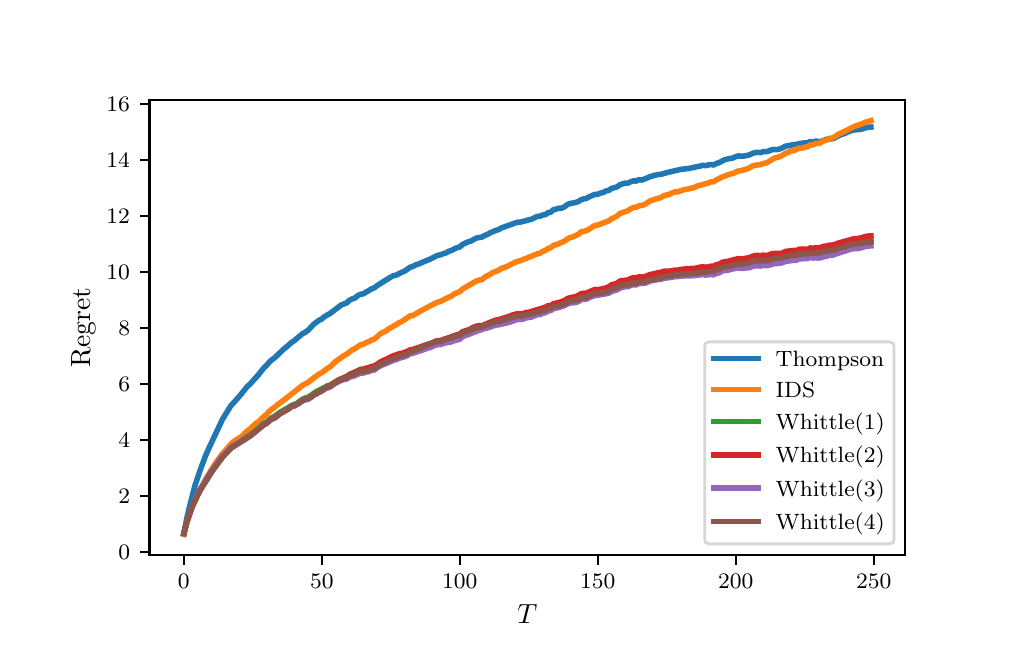 \begingroup%
\makeatletter%
\begin{pgfpicture}%
\pgfpathrectangle{\pgfpointorigin}{\pgfqpoint{4.875in}{3.013in}}%
\pgfusepath{use as bounding box, clip}%
\begin{pgfscope}%
\pgfsetbuttcap%
\pgfsetmiterjoin%
\definecolor{currentfill}{rgb}{1.0,1.0,1.0}%
\pgfsetfillcolor{currentfill}%
\pgfsetlinewidth{0.0pt}%
\definecolor{currentstroke}{rgb}{1.0,1.0,1.0}%
\pgfsetstrokecolor{currentstroke}%
\pgfsetdash{}{0pt}%
\pgfpathmoveto{\pgfqpoint{0.0in}{0.0in}}%
\pgfpathlineto{\pgfqpoint{4.875in}{0.0in}}%
\pgfpathlineto{\pgfqpoint{4.875in}{3.013in}}%
\pgfpathlineto{\pgfqpoint{0.0in}{3.013in}}%
\pgfpathclose%
\pgfusepath{fill}%
\end{pgfscope}%
\begin{pgfscope}%
\pgfsetbuttcap%
\pgfsetmiterjoin%
\definecolor{currentfill}{rgb}{1.0,1.0,1.0}%
\pgfsetfillcolor{currentfill}%
\pgfsetlinewidth{0.0pt}%
\definecolor{currentstroke}{rgb}{0.0,0.0,0.0}%
\pgfsetstrokecolor{currentstroke}%
\pgfsetstrokeopacity{0.0}%
\pgfsetdash{}{0pt}%
\pgfpathmoveto{\pgfqpoint{0.609in}{0.377in}}%
\pgfpathlineto{\pgfqpoint{4.388in}{0.377in}}%
\pgfpathlineto{\pgfqpoint{4.388in}{2.651in}}%
\pgfpathlineto{\pgfqpoint{0.609in}{2.651in}}%
\pgfpathclose%
\pgfusepath{fill}%
\end{pgfscope}%
\begin{pgfscope}%
\pgfsetbuttcap%
\pgfsetroundjoin%
\definecolor{currentfill}{rgb}{0.0,0.0,0.0}%
\pgfsetfillcolor{currentfill}%
\pgfsetlinewidth{0.803pt}%
\definecolor{currentstroke}{rgb}{0.0,0.0,0.0}%
\pgfsetstrokecolor{currentstroke}%
\pgfsetdash{}{0pt}%
\pgfsys@defobject{currentmarker}{\pgfqpoint{0.0in}{-0.049in}}{\pgfqpoint{0.0in}{0.0in}}{%
\pgfpathmoveto{\pgfqpoint{0.0in}{0.0in}}%
\pgfpathlineto{\pgfqpoint{0.0in}{-0.049in}}%
\pgfusepath{stroke,fill}%
}%
\begin{pgfscope}%
\pgfsys@transformshift{0.781in}{0.377in}%
\pgfsys@useobject{currentmarker}{}%
\end{pgfscope}%
\end{pgfscope}%
\begin{pgfscope}%
\pgftext[x=0.781in,y=0.279in,,top]{\rmfamily\fontsize{8.0}{9.6}\selectfont \(\displaystyle 0\)}%
\end{pgfscope}%
\begin{pgfscope}%
\pgfsetbuttcap%
\pgfsetroundjoin%
\definecolor{currentfill}{rgb}{0.0,0.0,0.0}%
\pgfsetfillcolor{currentfill}%
\pgfsetlinewidth{0.803pt}%
\definecolor{currentstroke}{rgb}{0.0,0.0,0.0}%
\pgfsetstrokecolor{currentstroke}%
\pgfsetdash{}{0pt}%
\pgfsys@defobject{currentmarker}{\pgfqpoint{0.0in}{-0.049in}}{\pgfqpoint{0.0in}{0.0in}}{%
\pgfpathmoveto{\pgfqpoint{0.0in}{0.0in}}%
\pgfpathlineto{\pgfqpoint{0.0in}{-0.049in}}%
\pgfusepath{stroke,fill}%
}%
\begin{pgfscope}%
\pgfsys@transformshift{1.471in}{0.377in}%
\pgfsys@useobject{currentmarker}{}%
\end{pgfscope}%
\end{pgfscope}%
\begin{pgfscope}%
\pgftext[x=1.471in,y=0.279in,,top]{\rmfamily\fontsize{8.0}{9.6}\selectfont \(\displaystyle 50\)}%
\end{pgfscope}%
\begin{pgfscope}%
\pgfsetbuttcap%
\pgfsetroundjoin%
\definecolor{currentfill}{rgb}{0.0,0.0,0.0}%
\pgfsetfillcolor{currentfill}%
\pgfsetlinewidth{0.803pt}%
\definecolor{currentstroke}{rgb}{0.0,0.0,0.0}%
\pgfsetstrokecolor{currentstroke}%
\pgfsetdash{}{0pt}%
\pgfsys@defobject{currentmarker}{\pgfqpoint{0.0in}{-0.049in}}{\pgfqpoint{0.0in}{0.0in}}{%
\pgfpathmoveto{\pgfqpoint{0.0in}{0.0in}}%
\pgfpathlineto{\pgfqpoint{0.0in}{-0.049in}}%
\pgfusepath{stroke,fill}%
}%
\begin{pgfscope}%
\pgfsys@transformshift{2.16in}{0.377in}%
\pgfsys@useobject{currentmarker}{}%
\end{pgfscope}%
\end{pgfscope}%
\begin{pgfscope}%
\pgftext[x=2.16in,y=0.279in,,top]{\rmfamily\fontsize{8.0}{9.6}\selectfont \(\displaystyle 100\)}%
\end{pgfscope}%
\begin{pgfscope}%
\pgfsetbuttcap%
\pgfsetroundjoin%
\definecolor{currentfill}{rgb}{0.0,0.0,0.0}%
\pgfsetfillcolor{currentfill}%
\pgfsetlinewidth{0.803pt}%
\definecolor{currentstroke}{rgb}{0.0,0.0,0.0}%
\pgfsetstrokecolor{currentstroke}%
\pgfsetdash{}{0pt}%
\pgfsys@defobject{currentmarker}{\pgfqpoint{0.0in}{-0.049in}}{\pgfqpoint{0.0in}{0.0in}}{%
\pgfpathmoveto{\pgfqpoint{0.0in}{0.0in}}%
\pgfpathlineto{\pgfqpoint{0.0in}{-0.049in}}%
\pgfusepath{stroke,fill}%
}%
\begin{pgfscope}%
\pgfsys@transformshift{2.85in}{0.377in}%
\pgfsys@useobject{currentmarker}{}%
\end{pgfscope}%
\end{pgfscope}%
\begin{pgfscope}%
\pgftext[x=2.85in,y=0.279in,,top]{\rmfamily\fontsize{8.0}{9.6}\selectfont \(\displaystyle 150\)}%
\end{pgfscope}%
\begin{pgfscope}%
\pgfsetbuttcap%
\pgfsetroundjoin%
\definecolor{currentfill}{rgb}{0.0,0.0,0.0}%
\pgfsetfillcolor{currentfill}%
\pgfsetlinewidth{0.803pt}%
\definecolor{currentstroke}{rgb}{0.0,0.0,0.0}%
\pgfsetstrokecolor{currentstroke}%
\pgfsetdash{}{0pt}%
\pgfsys@defobject{currentmarker}{\pgfqpoint{0.0in}{-0.049in}}{\pgfqpoint{0.0in}{0.0in}}{%
\pgfpathmoveto{\pgfqpoint{0.0in}{0.0in}}%
\pgfpathlineto{\pgfqpoint{0.0in}{-0.049in}}%
\pgfusepath{stroke,fill}%
}%
\begin{pgfscope}%
\pgfsys@transformshift{3.54in}{0.377in}%
\pgfsys@useobject{currentmarker}{}%
\end{pgfscope}%
\end{pgfscope}%
\begin{pgfscope}%
\pgftext[x=3.54in,y=0.279in,,top]{\rmfamily\fontsize{8.0}{9.6}\selectfont \(\displaystyle 200\)}%
\end{pgfscope}%
\begin{pgfscope}%
\pgfsetbuttcap%
\pgfsetroundjoin%
\definecolor{currentfill}{rgb}{0.0,0.0,0.0}%
\pgfsetfillcolor{currentfill}%
\pgfsetlinewidth{0.803pt}%
\definecolor{currentstroke}{rgb}{0.0,0.0,0.0}%
\pgfsetstrokecolor{currentstroke}%
\pgfsetdash{}{0pt}%
\pgfsys@defobject{currentmarker}{\pgfqpoint{0.0in}{-0.049in}}{\pgfqpoint{0.0in}{0.0in}}{%
\pgfpathmoveto{\pgfqpoint{0.0in}{0.0in}}%
\pgfpathlineto{\pgfqpoint{0.0in}{-0.049in}}%
\pgfusepath{stroke,fill}%
}%
\begin{pgfscope}%
\pgfsys@transformshift{4.23in}{0.377in}%
\pgfsys@useobject{currentmarker}{}%
\end{pgfscope}%
\end{pgfscope}%
\begin{pgfscope}%
\pgftext[x=4.23in,y=0.279in,,top]{\rmfamily\fontsize{8.0}{9.6}\selectfont \(\displaystyle 250\)}%
\end{pgfscope}%
\begin{pgfscope}%
\pgftext[x=2.498in,y=0.126in,,top]{\rmfamily\fontsize{10.0}{12.0}\selectfont \(\displaystyle T\)}%
\end{pgfscope}%
\begin{pgfscope}%
\pgfsetbuttcap%
\pgfsetroundjoin%
\definecolor{currentfill}{rgb}{0.0,0.0,0.0}%
\pgfsetfillcolor{currentfill}%
\pgfsetlinewidth{0.803pt}%
\definecolor{currentstroke}{rgb}{0.0,0.0,0.0}%
\pgfsetstrokecolor{currentstroke}%
\pgfsetdash{}{0pt}%
\pgfsys@defobject{currentmarker}{\pgfqpoint{-0.049in}{0.0in}}{\pgfqpoint{0.0in}{0.0in}}{%
\pgfpathmoveto{\pgfqpoint{0.0in}{0.0in}}%
\pgfpathlineto{\pgfqpoint{-0.049in}{0.0in}}%
\pgfusepath{stroke,fill}%
}%
\begin{pgfscope}%
\pgfsys@transformshift{0.609in}{0.39in}%
\pgfsys@useobject{currentmarker}{}%
\end{pgfscope}%
\end{pgfscope}%
\begin{pgfscope}%
\pgftext[x=0.453in,y=0.352in,left,base]{\rmfamily\fontsize{8.0}{9.6}\selectfont \(\displaystyle 0\)}%
\end{pgfscope}%
\begin{pgfscope}%
\pgfsetbuttcap%
\pgfsetroundjoin%
\definecolor{currentfill}{rgb}{0.0,0.0,0.0}%
\pgfsetfillcolor{currentfill}%
\pgfsetlinewidth{0.803pt}%
\definecolor{currentstroke}{rgb}{0.0,0.0,0.0}%
\pgfsetstrokecolor{currentstroke}%
\pgfsetdash{}{0pt}%
\pgfsys@defobject{currentmarker}{\pgfqpoint{-0.049in}{0.0in}}{\pgfqpoint{0.0in}{0.0in}}{%
\pgfpathmoveto{\pgfqpoint{0.0in}{0.0in}}%
\pgfpathlineto{\pgfqpoint{-0.049in}{0.0in}}%
\pgfusepath{stroke,fill}%
}%
\begin{pgfscope}%
\pgfsys@transformshift{0.609in}{0.67in}%
\pgfsys@useobject{currentmarker}{}%
\end{pgfscope}%
\end{pgfscope}%
\begin{pgfscope}%
\pgftext[x=0.453in,y=0.632in,left,base]{\rmfamily\fontsize{8.0}{9.6}\selectfont \(\displaystyle 2\)}%
\end{pgfscope}%
\begin{pgfscope}%
\pgfsetbuttcap%
\pgfsetroundjoin%
\definecolor{currentfill}{rgb}{0.0,0.0,0.0}%
\pgfsetfillcolor{currentfill}%
\pgfsetlinewidth{0.803pt}%
\definecolor{currentstroke}{rgb}{0.0,0.0,0.0}%
\pgfsetstrokecolor{currentstroke}%
\pgfsetdash{}{0pt}%
\pgfsys@defobject{currentmarker}{\pgfqpoint{-0.049in}{0.0in}}{\pgfqpoint{0.0in}{0.0in}}{%
\pgfpathmoveto{\pgfqpoint{0.0in}{0.0in}}%
\pgfpathlineto{\pgfqpoint{-0.049in}{0.0in}}%
\pgfusepath{stroke,fill}%
}%
\begin{pgfscope}%
\pgfsys@transformshift{0.609in}{0.95in}%
\pgfsys@useobject{currentmarker}{}%
\end{pgfscope}%
\end{pgfscope}%
\begin{pgfscope}%
\pgftext[x=0.453in,y=0.912in,left,base]{\rmfamily\fontsize{8.0}{9.6}\selectfont \(\displaystyle 4\)}%
\end{pgfscope}%
\begin{pgfscope}%
\pgfsetbuttcap%
\pgfsetroundjoin%
\definecolor{currentfill}{rgb}{0.0,0.0,0.0}%
\pgfsetfillcolor{currentfill}%
\pgfsetlinewidth{0.803pt}%
\definecolor{currentstroke}{rgb}{0.0,0.0,0.0}%
\pgfsetstrokecolor{currentstroke}%
\pgfsetdash{}{0pt}%
\pgfsys@defobject{currentmarker}{\pgfqpoint{-0.049in}{0.0in}}{\pgfqpoint{0.0in}{0.0in}}{%
\pgfpathmoveto{\pgfqpoint{0.0in}{0.0in}}%
\pgfpathlineto{\pgfqpoint{-0.049in}{0.0in}}%
\pgfusepath{stroke,fill}%
}%
\begin{pgfscope}%
\pgfsys@transformshift{0.609in}{1.23in}%
\pgfsys@useobject{currentmarker}{}%
\end{pgfscope}%
\end{pgfscope}%
\begin{pgfscope}%
\pgftext[x=0.453in,y=1.192in,left,base]{\rmfamily\fontsize{8.0}{9.6}\selectfont \(\displaystyle 6\)}%
\end{pgfscope}%
\begin{pgfscope}%
\pgfsetbuttcap%
\pgfsetroundjoin%
\definecolor{currentfill}{rgb}{0.0,0.0,0.0}%
\pgfsetfillcolor{currentfill}%
\pgfsetlinewidth{0.803pt}%
\definecolor{currentstroke}{rgb}{0.0,0.0,0.0}%
\pgfsetstrokecolor{currentstroke}%
\pgfsetdash{}{0pt}%
\pgfsys@defobject{currentmarker}{\pgfqpoint{-0.049in}{0.0in}}{\pgfqpoint{0.0in}{0.0in}}{%
\pgfpathmoveto{\pgfqpoint{0.0in}{0.0in}}%
\pgfpathlineto{\pgfqpoint{-0.049in}{0.0in}}%
\pgfusepath{stroke,fill}%
}%
\begin{pgfscope}%
\pgfsys@transformshift{0.609in}{1.51in}%
\pgfsys@useobject{currentmarker}{}%
\end{pgfscope}%
\end{pgfscope}%
\begin{pgfscope}%
\pgftext[x=0.453in,y=1.472in,left,base]{\rmfamily\fontsize{8.0}{9.6}\selectfont \(\displaystyle 8\)}%
\end{pgfscope}%
\begin{pgfscope}%
\pgfsetbuttcap%
\pgfsetroundjoin%
\definecolor{currentfill}{rgb}{0.0,0.0,0.0}%
\pgfsetfillcolor{currentfill}%
\pgfsetlinewidth{0.803pt}%
\definecolor{currentstroke}{rgb}{0.0,0.0,0.0}%
\pgfsetstrokecolor{currentstroke}%
\pgfsetdash{}{0pt}%
\pgfsys@defobject{currentmarker}{\pgfqpoint{-0.049in}{0.0in}}{\pgfqpoint{0.0in}{0.0in}}{%
\pgfpathmoveto{\pgfqpoint{0.0in}{0.0in}}%
\pgfpathlineto{\pgfqpoint{-0.049in}{0.0in}}%
\pgfusepath{stroke,fill}%
}%
\begin{pgfscope}%
\pgfsys@transformshift{0.609in}{1.791in}%
\pgfsys@useobject{currentmarker}{}%
\end{pgfscope}%
\end{pgfscope}%
\begin{pgfscope}%
\pgftext[x=0.394in,y=1.752in,left,base]{\rmfamily\fontsize{8.0}{9.6}\selectfont \(\displaystyle 10\)}%
\end{pgfscope}%
\begin{pgfscope}%
\pgfsetbuttcap%
\pgfsetroundjoin%
\definecolor{currentfill}{rgb}{0.0,0.0,0.0}%
\pgfsetfillcolor{currentfill}%
\pgfsetlinewidth{0.803pt}%
\definecolor{currentstroke}{rgb}{0.0,0.0,0.0}%
\pgfsetstrokecolor{currentstroke}%
\pgfsetdash{}{0pt}%
\pgfsys@defobject{currentmarker}{\pgfqpoint{-0.049in}{0.0in}}{\pgfqpoint{0.0in}{0.0in}}{%
\pgfpathmoveto{\pgfqpoint{0.0in}{0.0in}}%
\pgfpathlineto{\pgfqpoint{-0.049in}{0.0in}}%
\pgfusepath{stroke,fill}%
}%
\begin{pgfscope}%
\pgfsys@transformshift{0.609in}{2.071in}%
\pgfsys@useobject{currentmarker}{}%
\end{pgfscope}%
\end{pgfscope}%
\begin{pgfscope}%
\pgftext[x=0.394in,y=2.032in,left,base]{\rmfamily\fontsize{8.0}{9.6}\selectfont \(\displaystyle 12\)}%
\end{pgfscope}%
\begin{pgfscope}%
\pgfsetbuttcap%
\pgfsetroundjoin%
\definecolor{currentfill}{rgb}{0.0,0.0,0.0}%
\pgfsetfillcolor{currentfill}%
\pgfsetlinewidth{0.803pt}%
\definecolor{currentstroke}{rgb}{0.0,0.0,0.0}%
\pgfsetstrokecolor{currentstroke}%
\pgfsetdash{}{0pt}%
\pgfsys@defobject{currentmarker}{\pgfqpoint{-0.049in}{0.0in}}{\pgfqpoint{0.0in}{0.0in}}{%
\pgfpathmoveto{\pgfqpoint{0.0in}{0.0in}}%
\pgfpathlineto{\pgfqpoint{-0.049in}{0.0in}}%
\pgfusepath{stroke,fill}%
}%
\begin{pgfscope}%
\pgfsys@transformshift{0.609in}{2.351in}%
\pgfsys@useobject{currentmarker}{}%
\end{pgfscope}%
\end{pgfscope}%
\begin{pgfscope}%
\pgftext[x=0.394in,y=2.313in,left,base]{\rmfamily\fontsize{8.0}{9.6}\selectfont \(\displaystyle 14\)}%
\end{pgfscope}%
\begin{pgfscope}%
\pgfsetbuttcap%
\pgfsetroundjoin%
\definecolor{currentfill}{rgb}{0.0,0.0,0.0}%
\pgfsetfillcolor{currentfill}%
\pgfsetlinewidth{0.803pt}%
\definecolor{currentstroke}{rgb}{0.0,0.0,0.0}%
\pgfsetstrokecolor{currentstroke}%
\pgfsetdash{}{0pt}%
\pgfsys@defobject{currentmarker}{\pgfqpoint{-0.049in}{0.0in}}{\pgfqpoint{0.0in}{0.0in}}{%
\pgfpathmoveto{\pgfqpoint{0.0in}{0.0in}}%
\pgfpathlineto{\pgfqpoint{-0.049in}{0.0in}}%
\pgfusepath{stroke,fill}%
}%
\begin{pgfscope}%
\pgfsys@transformshift{0.609in}{2.631in}%
\pgfsys@useobject{currentmarker}{}%
\end{pgfscope}%
\end{pgfscope}%
\begin{pgfscope}%
\pgftext[x=0.394in,y=2.593in,left,base]{\rmfamily\fontsize{8.0}{9.6}\selectfont \(\displaystyle 16\)}%
\end{pgfscope}%
\begin{pgfscope}%
\pgftext[x=0.339in,y=1.514in,,bottom,rotate=90.0]{\rmfamily\fontsize{10.0}{12.0}\selectfont Regret}%
\end{pgfscope}%
\begin{pgfscope}%
\pgfpathrectangle{\pgfqpoint{0.609in}{0.377in}}{\pgfqpoint{3.778in}{2.275in}} %
\pgfusepath{clip}%
\pgfsetrectcap%
\pgfsetroundjoin%
\pgfsetlinewidth{2.007pt}%
\definecolor{currentstroke}{rgb}{0.122,0.467,0.706}%
\pgfsetstrokecolor{currentstroke}%
\pgfsetdash{}{0pt}%
\pgfpathmoveto{\pgfqpoint{0.781in}{0.482in}}%
\pgfpathlineto{\pgfqpoint{0.795in}{0.557in}}%
\pgfpathlineto{\pgfqpoint{0.809in}{0.617in}}%
\pgfpathlineto{\pgfqpoint{0.836in}{0.722in}}%
\pgfpathlineto{\pgfqpoint{0.864in}{0.805in}}%
\pgfpathlineto{\pgfqpoint{0.891in}{0.877in}}%
\pgfpathlineto{\pgfqpoint{0.919in}{0.938in}}%
\pgfpathlineto{\pgfqpoint{0.974in}{1.055in}}%
\pgfpathlineto{\pgfqpoint{1.016in}{1.123in}}%
\pgfpathlineto{\pgfqpoint{1.043in}{1.152in}}%
\pgfpathlineto{\pgfqpoint{1.071in}{1.185in}}%
\pgfpathlineto{\pgfqpoint{1.098in}{1.219in}}%
\pgfpathlineto{\pgfqpoint{1.112in}{1.231in}}%
\pgfpathlineto{\pgfqpoint{1.154in}{1.278in}}%
\pgfpathlineto{\pgfqpoint{1.181in}{1.312in}}%
\pgfpathlineto{\pgfqpoint{1.195in}{1.325in}}%
\pgfpathlineto{\pgfqpoint{1.209in}{1.342in}}%
\pgfpathlineto{\pgfqpoint{1.223in}{1.354in}}%
\pgfpathlineto{\pgfqpoint{1.236in}{1.363in}}%
\pgfpathlineto{\pgfqpoint{1.278in}{1.404in}}%
\pgfpathlineto{\pgfqpoint{1.305in}{1.426in}}%
\pgfpathlineto{\pgfqpoint{1.319in}{1.439in}}%
\pgfpathlineto{\pgfqpoint{1.333in}{1.448in}}%
\pgfpathlineto{\pgfqpoint{1.374in}{1.483in}}%
\pgfpathlineto{\pgfqpoint{1.388in}{1.49in}}%
\pgfpathlineto{\pgfqpoint{1.402in}{1.5in}}%
\pgfpathlineto{\pgfqpoint{1.429in}{1.529in}}%
\pgfpathlineto{\pgfqpoint{1.457in}{1.55in}}%
\pgfpathlineto{\pgfqpoint{1.471in}{1.557in}}%
\pgfpathlineto{\pgfqpoint{1.485in}{1.569in}}%
\pgfpathlineto{\pgfqpoint{1.512in}{1.584in}}%
\pgfpathlineto{\pgfqpoint{1.567in}{1.626in}}%
\pgfpathlineto{\pgfqpoint{1.595in}{1.637in}}%
\pgfpathlineto{\pgfqpoint{1.609in}{1.65in}}%
\pgfpathlineto{\pgfqpoint{1.623in}{1.657in}}%
\pgfpathlineto{\pgfqpoint{1.636in}{1.661in}}%
\pgfpathlineto{\pgfqpoint{1.65in}{1.673in}}%
\pgfpathlineto{\pgfqpoint{1.664in}{1.68in}}%
\pgfpathlineto{\pgfqpoint{1.678in}{1.682in}}%
\pgfpathlineto{\pgfqpoint{1.692in}{1.691in}}%
\pgfpathlineto{\pgfqpoint{1.705in}{1.698in}}%
\pgfpathlineto{\pgfqpoint{1.719in}{1.707in}}%
\pgfpathlineto{\pgfqpoint{1.733in}{1.712in}}%
\pgfpathlineto{\pgfqpoint{1.747in}{1.723in}}%
\pgfpathlineto{\pgfqpoint{1.788in}{1.749in}}%
\pgfpathlineto{\pgfqpoint{1.816in}{1.766in}}%
\pgfpathlineto{\pgfqpoint{1.829in}{1.773in}}%
\pgfpathlineto{\pgfqpoint{1.843in}{1.776in}}%
\pgfpathlineto{\pgfqpoint{1.871in}{1.79in}}%
\pgfpathlineto{\pgfqpoint{1.885in}{1.796in}}%
\pgfpathlineto{\pgfqpoint{1.912in}{1.815in}}%
\pgfpathlineto{\pgfqpoint{1.926in}{1.819in}}%
\pgfpathlineto{\pgfqpoint{1.94in}{1.827in}}%
\pgfpathlineto{\pgfqpoint{1.954in}{1.831in}}%
\pgfpathlineto{\pgfqpoint{1.995in}{1.849in}}%
\pgfpathlineto{\pgfqpoint{2.009in}{1.854in}}%
\pgfpathlineto{\pgfqpoint{2.05in}{1.875in}}%
\pgfpathlineto{\pgfqpoint{2.064in}{1.877in}}%
\pgfpathlineto{\pgfqpoint{2.078in}{1.883in}}%
\pgfpathlineto{\pgfqpoint{2.092in}{1.887in}}%
\pgfpathlineto{\pgfqpoint{2.105in}{1.895in}}%
\pgfpathlineto{\pgfqpoint{2.119in}{1.899in}}%
\pgfpathlineto{\pgfqpoint{2.133in}{1.907in}}%
\pgfpathlineto{\pgfqpoint{2.147in}{1.913in}}%
\pgfpathlineto{\pgfqpoint{2.16in}{1.916in}}%
\pgfpathlineto{\pgfqpoint{2.174in}{1.929in}}%
\pgfpathlineto{\pgfqpoint{2.202in}{1.942in}}%
\pgfpathlineto{\pgfqpoint{2.216in}{1.946in}}%
\pgfpathlineto{\pgfqpoint{2.243in}{1.961in}}%
\pgfpathlineto{\pgfqpoint{2.271in}{1.966in}}%
\pgfpathlineto{\pgfqpoint{2.285in}{1.974in}}%
\pgfpathlineto{\pgfqpoint{2.298in}{1.979in}}%
\pgfpathlineto{\pgfqpoint{2.312in}{1.987in}}%
\pgfpathlineto{\pgfqpoint{2.34in}{1.999in}}%
\pgfpathlineto{\pgfqpoint{2.354in}{2.003in}}%
\pgfpathlineto{\pgfqpoint{2.367in}{2.011in}}%
\pgfpathlineto{\pgfqpoint{2.423in}{2.031in}}%
\pgfpathlineto{\pgfqpoint{2.436in}{2.036in}}%
\pgfpathlineto{\pgfqpoint{2.45in}{2.04in}}%
\pgfpathlineto{\pgfqpoint{2.464in}{2.041in}}%
\pgfpathlineto{\pgfqpoint{2.492in}{2.048in}}%
\pgfpathlineto{\pgfqpoint{2.505in}{2.052in}}%
\pgfpathlineto{\pgfqpoint{2.519in}{2.055in}}%
\pgfpathlineto{\pgfqpoint{2.547in}{2.069in}}%
\pgfpathlineto{\pgfqpoint{2.561in}{2.07in}}%
\pgfpathlineto{\pgfqpoint{2.574in}{2.076in}}%
\pgfpathlineto{\pgfqpoint{2.588in}{2.078in}}%
\pgfpathlineto{\pgfqpoint{2.602in}{2.088in}}%
\pgfpathlineto{\pgfqpoint{2.616in}{2.091in}}%
\pgfpathlineto{\pgfqpoint{2.629in}{2.103in}}%
\pgfpathlineto{\pgfqpoint{2.643in}{2.106in}}%
\pgfpathlineto{\pgfqpoint{2.657in}{2.11in}}%
\pgfpathlineto{\pgfqpoint{2.671in}{2.111in}}%
\pgfpathlineto{\pgfqpoint{2.685in}{2.118in}}%
\pgfpathlineto{\pgfqpoint{2.698in}{2.128in}}%
\pgfpathlineto{\pgfqpoint{2.712in}{2.134in}}%
\pgfpathlineto{\pgfqpoint{2.74in}{2.139in}}%
\pgfpathlineto{\pgfqpoint{2.754in}{2.144in}}%
\pgfpathlineto{\pgfqpoint{2.767in}{2.153in}}%
\pgfpathlineto{\pgfqpoint{2.781in}{2.157in}}%
\pgfpathlineto{\pgfqpoint{2.795in}{2.16in}}%
\pgfpathlineto{\pgfqpoint{2.809in}{2.168in}}%
\pgfpathlineto{\pgfqpoint{2.836in}{2.179in}}%
\pgfpathlineto{\pgfqpoint{2.85in}{2.18in}}%
\pgfpathlineto{\pgfqpoint{2.864in}{2.186in}}%
\pgfpathlineto{\pgfqpoint{2.878in}{2.189in}}%
\pgfpathlineto{\pgfqpoint{2.892in}{2.197in}}%
\pgfpathlineto{\pgfqpoint{2.905in}{2.199in}}%
\pgfpathlineto{\pgfqpoint{2.919in}{2.209in}}%
\pgfpathlineto{\pgfqpoint{2.947in}{2.217in}}%
\pgfpathlineto{\pgfqpoint{2.961in}{2.227in}}%
\pgfpathlineto{\pgfqpoint{2.974in}{2.232in}}%
\pgfpathlineto{\pgfqpoint{2.988in}{2.236in}}%
\pgfpathlineto{\pgfqpoint{3.002in}{2.236in}}%
\pgfpathlineto{\pgfqpoint{3.016in}{2.243in}}%
\pgfpathlineto{\pgfqpoint{3.029in}{2.247in}}%
\pgfpathlineto{\pgfqpoint{3.043in}{2.246in}}%
\pgfpathlineto{\pgfqpoint{3.057in}{2.253in}}%
\pgfpathlineto{\pgfqpoint{3.071in}{2.251in}}%
\pgfpathlineto{\pgfqpoint{3.098in}{2.262in}}%
\pgfpathlineto{\pgfqpoint{3.112in}{2.268in}}%
\pgfpathlineto{\pgfqpoint{3.14in}{2.276in}}%
\pgfpathlineto{\pgfqpoint{3.154in}{2.279in}}%
\pgfpathlineto{\pgfqpoint{3.167in}{2.28in}}%
\pgfpathlineto{\pgfqpoint{3.195in}{2.288in}}%
\pgfpathlineto{\pgfqpoint{3.264in}{2.304in}}%
\pgfpathlineto{\pgfqpoint{3.278in}{2.306in}}%
\pgfpathlineto{\pgfqpoint{3.305in}{2.309in}}%
\pgfpathlineto{\pgfqpoint{3.347in}{2.318in}}%
\pgfpathlineto{\pgfqpoint{3.361in}{2.32in}}%
\pgfpathlineto{\pgfqpoint{3.374in}{2.325in}}%
\pgfpathlineto{\pgfqpoint{3.388in}{2.323in}}%
\pgfpathlineto{\pgfqpoint{3.416in}{2.329in}}%
\pgfpathlineto{\pgfqpoint{3.43in}{2.326in}}%
\pgfpathlineto{\pgfqpoint{3.443in}{2.334in}}%
\pgfpathlineto{\pgfqpoint{3.457in}{2.338in}}%
\pgfpathlineto{\pgfqpoint{3.485in}{2.353in}}%
\pgfpathlineto{\pgfqpoint{3.512in}{2.359in}}%
\pgfpathlineto{\pgfqpoint{3.526in}{2.361in}}%
\pgfpathlineto{\pgfqpoint{3.54in}{2.368in}}%
\pgfpathlineto{\pgfqpoint{3.554in}{2.372in}}%
\pgfpathlineto{\pgfqpoint{3.567in}{2.37in}}%
\pgfpathlineto{\pgfqpoint{3.581in}{2.371in}}%
\pgfpathlineto{\pgfqpoint{3.609in}{2.377in}}%
\pgfpathlineto{\pgfqpoint{3.623in}{2.384in}}%
\pgfpathlineto{\pgfqpoint{3.636in}{2.388in}}%
\pgfpathlineto{\pgfqpoint{3.65in}{2.39in}}%
\pgfpathlineto{\pgfqpoint{3.664in}{2.388in}}%
\pgfpathlineto{\pgfqpoint{3.678in}{2.393in}}%
\pgfpathlineto{\pgfqpoint{3.692in}{2.393in}}%
\pgfpathlineto{\pgfqpoint{3.705in}{2.396in}}%
\pgfpathlineto{\pgfqpoint{3.719in}{2.402in}}%
\pgfpathlineto{\pgfqpoint{3.733in}{2.404in}}%
\pgfpathlineto{\pgfqpoint{3.747in}{2.403in}}%
\pgfpathlineto{\pgfqpoint{3.761in}{2.407in}}%
\pgfpathlineto{\pgfqpoint{3.774in}{2.412in}}%
\pgfpathlineto{\pgfqpoint{3.788in}{2.42in}}%
\pgfpathlineto{\pgfqpoint{3.83in}{2.428in}}%
\pgfpathlineto{\pgfqpoint{3.843in}{2.429in}}%
\pgfpathlineto{\pgfqpoint{3.857in}{2.433in}}%
\pgfpathlineto{\pgfqpoint{3.885in}{2.437in}}%
\pgfpathlineto{\pgfqpoint{3.899in}{2.436in}}%
\pgfpathlineto{\pgfqpoint{3.912in}{2.444in}}%
\pgfpathlineto{\pgfqpoint{3.926in}{2.44in}}%
\pgfpathlineto{\pgfqpoint{3.94in}{2.446in}}%
\pgfpathlineto{\pgfqpoint{3.954in}{2.443in}}%
\pgfpathlineto{\pgfqpoint{3.967in}{2.444in}}%
\pgfpathlineto{\pgfqpoint{3.995in}{2.455in}}%
\pgfpathlineto{\pgfqpoint{4.009in}{2.458in}}%
\pgfpathlineto{\pgfqpoint{4.023in}{2.457in}}%
\pgfpathlineto{\pgfqpoint{4.036in}{2.462in}}%
\pgfpathlineto{\pgfqpoint{4.05in}{2.471in}}%
\pgfpathlineto{\pgfqpoint{4.092in}{2.487in}}%
\pgfpathlineto{\pgfqpoint{4.105in}{2.494in}}%
\pgfpathlineto{\pgfqpoint{4.133in}{2.502in}}%
\pgfpathlineto{\pgfqpoint{4.161in}{2.504in}}%
\pgfpathlineto{\pgfqpoint{4.174in}{2.507in}}%
\pgfpathlineto{\pgfqpoint{4.188in}{2.512in}}%
\pgfpathlineto{\pgfqpoint{4.202in}{2.515in}}%
\pgfpathlineto{\pgfqpoint{4.216in}{2.516in}}%
\pgfpathlineto{\pgfqpoint{4.216in}{2.516in}}%
\pgfusepath{stroke}%
\end{pgfscope}%
\begin{pgfscope}%
\pgfpathrectangle{\pgfqpoint{0.609in}{0.377in}}{\pgfqpoint{3.778in}{2.275in}} %
\pgfusepath{clip}%
\pgfsetrectcap%
\pgfsetroundjoin%
\pgfsetlinewidth{2.007pt}%
\definecolor{currentstroke}{rgb}{1.0,0.498,0.055}%
\pgfsetstrokecolor{currentstroke}%
\pgfsetdash{}{0pt}%
\pgfpathmoveto{\pgfqpoint{0.781in}{0.48in}}%
\pgfpathlineto{\pgfqpoint{0.795in}{0.533in}}%
\pgfpathlineto{\pgfqpoint{0.822in}{0.617in}}%
\pgfpathlineto{\pgfqpoint{0.85in}{0.679in}}%
\pgfpathlineto{\pgfqpoint{0.864in}{0.707in}}%
\pgfpathlineto{\pgfqpoint{0.878in}{0.729in}}%
\pgfpathlineto{\pgfqpoint{0.891in}{0.757in}}%
\pgfpathlineto{\pgfqpoint{0.933in}{0.826in}}%
\pgfpathlineto{\pgfqpoint{0.974in}{0.884in}}%
\pgfpathlineto{\pgfqpoint{0.988in}{0.898in}}%
\pgfpathlineto{\pgfqpoint{1.016in}{0.931in}}%
\pgfpathlineto{\pgfqpoint{1.029in}{0.943in}}%
\pgfpathlineto{\pgfqpoint{1.071in}{0.97in}}%
\pgfpathlineto{\pgfqpoint{1.098in}{0.997in}}%
\pgfpathlineto{\pgfqpoint{1.112in}{1.007in}}%
\pgfpathlineto{\pgfqpoint{1.14in}{1.033in}}%
\pgfpathlineto{\pgfqpoint{1.154in}{1.043in}}%
\pgfpathlineto{\pgfqpoint{1.181in}{1.069in}}%
\pgfpathlineto{\pgfqpoint{1.195in}{1.08in}}%
\pgfpathlineto{\pgfqpoint{1.209in}{1.096in}}%
\pgfpathlineto{\pgfqpoint{1.223in}{1.107in}}%
\pgfpathlineto{\pgfqpoint{1.236in}{1.116in}}%
\pgfpathlineto{\pgfqpoint{1.25in}{1.128in}}%
\pgfpathlineto{\pgfqpoint{1.291in}{1.159in}}%
\pgfpathlineto{\pgfqpoint{1.36in}{1.213in}}%
\pgfpathlineto{\pgfqpoint{1.374in}{1.225in}}%
\pgfpathlineto{\pgfqpoint{1.402in}{1.239in}}%
\pgfpathlineto{\pgfqpoint{1.429in}{1.261in}}%
\pgfpathlineto{\pgfqpoint{1.457in}{1.281in}}%
\pgfpathlineto{\pgfqpoint{1.471in}{1.288in}}%
\pgfpathlineto{\pgfqpoint{1.498in}{1.309in}}%
\pgfpathlineto{\pgfqpoint{1.512in}{1.317in}}%
\pgfpathlineto{\pgfqpoint{1.54in}{1.344in}}%
\pgfpathlineto{\pgfqpoint{1.581in}{1.373in}}%
\pgfpathlineto{\pgfqpoint{1.595in}{1.38in}}%
\pgfpathlineto{\pgfqpoint{1.609in}{1.392in}}%
\pgfpathlineto{\pgfqpoint{1.623in}{1.402in}}%
\pgfpathlineto{\pgfqpoint{1.636in}{1.408in}}%
\pgfpathlineto{\pgfqpoint{1.664in}{1.427in}}%
\pgfpathlineto{\pgfqpoint{1.678in}{1.43in}}%
\pgfpathlineto{\pgfqpoint{1.692in}{1.438in}}%
\pgfpathlineto{\pgfqpoint{1.705in}{1.443in}}%
\pgfpathlineto{\pgfqpoint{1.719in}{1.451in}}%
\pgfpathlineto{\pgfqpoint{1.733in}{1.456in}}%
\pgfpathlineto{\pgfqpoint{1.747in}{1.467in}}%
\pgfpathlineto{\pgfqpoint{1.76in}{1.48in}}%
\pgfpathlineto{\pgfqpoint{1.774in}{1.489in}}%
\pgfpathlineto{\pgfqpoint{1.788in}{1.494in}}%
\pgfpathlineto{\pgfqpoint{1.802in}{1.505in}}%
\pgfpathlineto{\pgfqpoint{1.829in}{1.521in}}%
\pgfpathlineto{\pgfqpoint{1.843in}{1.528in}}%
\pgfpathlineto{\pgfqpoint{1.857in}{1.538in}}%
\pgfpathlineto{\pgfqpoint{1.871in}{1.544in}}%
\pgfpathlineto{\pgfqpoint{1.898in}{1.562in}}%
\pgfpathlineto{\pgfqpoint{1.912in}{1.572in}}%
\pgfpathlineto{\pgfqpoint{1.926in}{1.574in}}%
\pgfpathlineto{\pgfqpoint{1.954in}{1.59in}}%
\pgfpathlineto{\pgfqpoint{1.995in}{1.613in}}%
\pgfpathlineto{\pgfqpoint{2.05in}{1.641in}}%
\pgfpathlineto{\pgfqpoint{2.064in}{1.644in}}%
\pgfpathlineto{\pgfqpoint{2.078in}{1.651in}}%
\pgfpathlineto{\pgfqpoint{2.092in}{1.659in}}%
\pgfpathlineto{\pgfqpoint{2.119in}{1.671in}}%
\pgfpathlineto{\pgfqpoint{2.133in}{1.682in}}%
\pgfpathlineto{\pgfqpoint{2.16in}{1.693in}}%
\pgfpathlineto{\pgfqpoint{2.174in}{1.706in}}%
\pgfpathlineto{\pgfqpoint{2.243in}{1.746in}}%
\pgfpathlineto{\pgfqpoint{2.257in}{1.751in}}%
\pgfpathlineto{\pgfqpoint{2.271in}{1.753in}}%
\pgfpathlineto{\pgfqpoint{2.285in}{1.765in}}%
\pgfpathlineto{\pgfqpoint{2.312in}{1.78in}}%
\pgfpathlineto{\pgfqpoint{2.326in}{1.789in}}%
\pgfpathlineto{\pgfqpoint{2.354in}{1.799in}}%
\pgfpathlineto{\pgfqpoint{2.367in}{1.809in}}%
\pgfpathlineto{\pgfqpoint{2.395in}{1.818in}}%
\pgfpathlineto{\pgfqpoint{2.423in}{1.833in}}%
\pgfpathlineto{\pgfqpoint{2.45in}{1.845in}}%
\pgfpathlineto{\pgfqpoint{2.464in}{1.848in}}%
\pgfpathlineto{\pgfqpoint{2.547in}{1.882in}}%
\pgfpathlineto{\pgfqpoint{2.561in}{1.885in}}%
\pgfpathlineto{\pgfqpoint{2.574in}{1.894in}}%
\pgfpathlineto{\pgfqpoint{2.588in}{1.899in}}%
\pgfpathlineto{\pgfqpoint{2.602in}{1.909in}}%
\pgfpathlineto{\pgfqpoint{2.616in}{1.913in}}%
\pgfpathlineto{\pgfqpoint{2.629in}{1.925in}}%
\pgfpathlineto{\pgfqpoint{2.643in}{1.928in}}%
\pgfpathlineto{\pgfqpoint{2.685in}{1.946in}}%
\pgfpathlineto{\pgfqpoint{2.698in}{1.956in}}%
\pgfpathlineto{\pgfqpoint{2.712in}{1.963in}}%
\pgfpathlineto{\pgfqpoint{2.726in}{1.967in}}%
\pgfpathlineto{\pgfqpoint{2.754in}{1.98in}}%
\pgfpathlineto{\pgfqpoint{2.767in}{1.992in}}%
\pgfpathlineto{\pgfqpoint{2.795in}{1.998in}}%
\pgfpathlineto{\pgfqpoint{2.823in}{2.016in}}%
\pgfpathlineto{\pgfqpoint{2.836in}{2.024in}}%
\pgfpathlineto{\pgfqpoint{2.85in}{2.026in}}%
\pgfpathlineto{\pgfqpoint{2.905in}{2.047in}}%
\pgfpathlineto{\pgfqpoint{2.919in}{2.057in}}%
\pgfpathlineto{\pgfqpoint{2.947in}{2.071in}}%
\pgfpathlineto{\pgfqpoint{2.961in}{2.084in}}%
\pgfpathlineto{\pgfqpoint{3.002in}{2.098in}}%
\pgfpathlineto{\pgfqpoint{3.016in}{2.108in}}%
\pgfpathlineto{\pgfqpoint{3.029in}{2.114in}}%
\pgfpathlineto{\pgfqpoint{3.043in}{2.115in}}%
\pgfpathlineto{\pgfqpoint{3.057in}{2.123in}}%
\pgfpathlineto{\pgfqpoint{3.071in}{2.124in}}%
\pgfpathlineto{\pgfqpoint{3.085in}{2.129in}}%
\pgfpathlineto{\pgfqpoint{3.112in}{2.147in}}%
\pgfpathlineto{\pgfqpoint{3.14in}{2.156in}}%
\pgfpathlineto{\pgfqpoint{3.167in}{2.164in}}%
\pgfpathlineto{\pgfqpoint{3.181in}{2.173in}}%
\pgfpathlineto{\pgfqpoint{3.209in}{2.18in}}%
\pgfpathlineto{\pgfqpoint{3.223in}{2.187in}}%
\pgfpathlineto{\pgfqpoint{3.236in}{2.192in}}%
\pgfpathlineto{\pgfqpoint{3.25in}{2.192in}}%
\pgfpathlineto{\pgfqpoint{3.278in}{2.202in}}%
\pgfpathlineto{\pgfqpoint{3.305in}{2.207in}}%
\pgfpathlineto{\pgfqpoint{3.319in}{2.211in}}%
\pgfpathlineto{\pgfqpoint{3.333in}{2.213in}}%
\pgfpathlineto{\pgfqpoint{3.347in}{2.221in}}%
\pgfpathlineto{\pgfqpoint{3.402in}{2.236in}}%
\pgfpathlineto{\pgfqpoint{3.416in}{2.242in}}%
\pgfpathlineto{\pgfqpoint{3.43in}{2.242in}}%
\pgfpathlineto{\pgfqpoint{3.443in}{2.252in}}%
\pgfpathlineto{\pgfqpoint{3.457in}{2.258in}}%
\pgfpathlineto{\pgfqpoint{3.471in}{2.266in}}%
\pgfpathlineto{\pgfqpoint{3.498in}{2.276in}}%
\pgfpathlineto{\pgfqpoint{3.512in}{2.281in}}%
\pgfpathlineto{\pgfqpoint{3.526in}{2.284in}}%
\pgfpathlineto{\pgfqpoint{3.554in}{2.297in}}%
\pgfpathlineto{\pgfqpoint{3.567in}{2.298in}}%
\pgfpathlineto{\pgfqpoint{3.595in}{2.306in}}%
\pgfpathlineto{\pgfqpoint{3.609in}{2.312in}}%
\pgfpathlineto{\pgfqpoint{3.623in}{2.321in}}%
\pgfpathlineto{\pgfqpoint{3.636in}{2.325in}}%
\pgfpathlineto{\pgfqpoint{3.664in}{2.328in}}%
\pgfpathlineto{\pgfqpoint{3.678in}{2.334in}}%
\pgfpathlineto{\pgfqpoint{3.692in}{2.336in}}%
\pgfpathlineto{\pgfqpoint{3.705in}{2.343in}}%
\pgfpathlineto{\pgfqpoint{3.733in}{2.361in}}%
\pgfpathlineto{\pgfqpoint{3.761in}{2.368in}}%
\pgfpathlineto{\pgfqpoint{3.774in}{2.375in}}%
\pgfpathlineto{\pgfqpoint{3.788in}{2.384in}}%
\pgfpathlineto{\pgfqpoint{3.816in}{2.396in}}%
\pgfpathlineto{\pgfqpoint{3.83in}{2.398in}}%
\pgfpathlineto{\pgfqpoint{3.857in}{2.411in}}%
\pgfpathlineto{\pgfqpoint{3.871in}{2.41in}}%
\pgfpathlineto{\pgfqpoint{3.885in}{2.416in}}%
\pgfpathlineto{\pgfqpoint{3.899in}{2.417in}}%
\pgfpathlineto{\pgfqpoint{3.912in}{2.427in}}%
\pgfpathlineto{\pgfqpoint{3.926in}{2.427in}}%
\pgfpathlineto{\pgfqpoint{3.94in}{2.434in}}%
\pgfpathlineto{\pgfqpoint{3.954in}{2.434in}}%
\pgfpathlineto{\pgfqpoint{3.967in}{2.439in}}%
\pgfpathlineto{\pgfqpoint{3.981in}{2.448in}}%
\pgfpathlineto{\pgfqpoint{3.995in}{2.451in}}%
\pgfpathlineto{\pgfqpoint{4.009in}{2.459in}}%
\pgfpathlineto{\pgfqpoint{4.023in}{2.461in}}%
\pgfpathlineto{\pgfqpoint{4.036in}{2.468in}}%
\pgfpathlineto{\pgfqpoint{4.05in}{2.478in}}%
\pgfpathlineto{\pgfqpoint{4.092in}{2.498in}}%
\pgfpathlineto{\pgfqpoint{4.133in}{2.519in}}%
\pgfpathlineto{\pgfqpoint{4.174in}{2.533in}}%
\pgfpathlineto{\pgfqpoint{4.188in}{2.54in}}%
\pgfpathlineto{\pgfqpoint{4.216in}{2.548in}}%
\pgfpathlineto{\pgfqpoint{4.216in}{2.548in}}%
\pgfusepath{stroke}%
\end{pgfscope}%
\begin{pgfscope}%
\pgfpathrectangle{\pgfqpoint{0.609in}{0.377in}}{\pgfqpoint{3.778in}{2.275in}} %
\pgfusepath{clip}%
\pgfsetrectcap%
\pgfsetroundjoin%
\pgfsetlinewidth{2.007pt}%
\definecolor{currentstroke}{rgb}{0.173,0.627,0.173}%
\pgfsetstrokecolor{currentstroke}%
\pgfsetdash{}{0pt}%
\pgfpathmoveto{\pgfqpoint{0.781in}{0.484in}}%
\pgfpathlineto{\pgfqpoint{0.795in}{0.541in}}%
\pgfpathlineto{\pgfqpoint{0.822in}{0.617in}}%
\pgfpathlineto{\pgfqpoint{0.85in}{0.677in}}%
\pgfpathlineto{\pgfqpoint{0.864in}{0.704in}}%
\pgfpathlineto{\pgfqpoint{0.933in}{0.812in}}%
\pgfpathlineto{\pgfqpoint{0.96in}{0.852in}}%
\pgfpathlineto{\pgfqpoint{1.002in}{0.898in}}%
\pgfpathlineto{\pgfqpoint{1.016in}{0.911in}}%
\pgfpathlineto{\pgfqpoint{1.029in}{0.921in}}%
\pgfpathlineto{\pgfqpoint{1.057in}{0.938in}}%
\pgfpathlineto{\pgfqpoint{1.098in}{0.969in}}%
\pgfpathlineto{\pgfqpoint{1.112in}{0.976in}}%
\pgfpathlineto{\pgfqpoint{1.154in}{1.009in}}%
\pgfpathlineto{\pgfqpoint{1.167in}{1.023in}}%
\pgfpathlineto{\pgfqpoint{1.181in}{1.035in}}%
\pgfpathlineto{\pgfqpoint{1.195in}{1.041in}}%
\pgfpathlineto{\pgfqpoint{1.209in}{1.055in}}%
\pgfpathlineto{\pgfqpoint{1.223in}{1.064in}}%
\pgfpathlineto{\pgfqpoint{1.236in}{1.071in}}%
\pgfpathlineto{\pgfqpoint{1.264in}{1.091in}}%
\pgfpathlineto{\pgfqpoint{1.278in}{1.1in}}%
\pgfpathlineto{\pgfqpoint{1.305in}{1.114in}}%
\pgfpathlineto{\pgfqpoint{1.319in}{1.124in}}%
\pgfpathlineto{\pgfqpoint{1.333in}{1.129in}}%
\pgfpathlineto{\pgfqpoint{1.347in}{1.135in}}%
\pgfpathlineto{\pgfqpoint{1.374in}{1.155in}}%
\pgfpathlineto{\pgfqpoint{1.388in}{1.161in}}%
\pgfpathlineto{\pgfqpoint{1.402in}{1.165in}}%
\pgfpathlineto{\pgfqpoint{1.443in}{1.193in}}%
\pgfpathlineto{\pgfqpoint{1.485in}{1.214in}}%
\pgfpathlineto{\pgfqpoint{1.498in}{1.222in}}%
\pgfpathlineto{\pgfqpoint{1.512in}{1.226in}}%
\pgfpathlineto{\pgfqpoint{1.554in}{1.251in}}%
\pgfpathlineto{\pgfqpoint{1.595in}{1.269in}}%
\pgfpathlineto{\pgfqpoint{1.609in}{1.278in}}%
\pgfpathlineto{\pgfqpoint{1.664in}{1.304in}}%
\pgfpathlineto{\pgfqpoint{1.678in}{1.305in}}%
\pgfpathlineto{\pgfqpoint{1.692in}{1.31in}}%
\pgfpathlineto{\pgfqpoint{1.705in}{1.311in}}%
\pgfpathlineto{\pgfqpoint{1.719in}{1.318in}}%
\pgfpathlineto{\pgfqpoint{1.733in}{1.32in}}%
\pgfpathlineto{\pgfqpoint{1.774in}{1.345in}}%
\pgfpathlineto{\pgfqpoint{1.788in}{1.349in}}%
\pgfpathlineto{\pgfqpoint{1.816in}{1.362in}}%
\pgfpathlineto{\pgfqpoint{1.898in}{1.389in}}%
\pgfpathlineto{\pgfqpoint{1.912in}{1.398in}}%
\pgfpathlineto{\pgfqpoint{1.926in}{1.401in}}%
\pgfpathlineto{\pgfqpoint{1.954in}{1.41in}}%
\pgfpathlineto{\pgfqpoint{1.967in}{1.415in}}%
\pgfpathlineto{\pgfqpoint{1.981in}{1.422in}}%
\pgfpathlineto{\pgfqpoint{2.036in}{1.442in}}%
\pgfpathlineto{\pgfqpoint{2.05in}{1.446in}}%
\pgfpathlineto{\pgfqpoint{2.064in}{1.446in}}%
\pgfpathlineto{\pgfqpoint{2.105in}{1.461in}}%
\pgfpathlineto{\pgfqpoint{2.119in}{1.466in}}%
\pgfpathlineto{\pgfqpoint{2.133in}{1.473in}}%
\pgfpathlineto{\pgfqpoint{2.147in}{1.476in}}%
\pgfpathlineto{\pgfqpoint{2.16in}{1.477in}}%
\pgfpathlineto{\pgfqpoint{2.174in}{1.488in}}%
\pgfpathlineto{\pgfqpoint{2.188in}{1.495in}}%
\pgfpathlineto{\pgfqpoint{2.216in}{1.504in}}%
\pgfpathlineto{\pgfqpoint{2.229in}{1.512in}}%
\pgfpathlineto{\pgfqpoint{2.243in}{1.518in}}%
\pgfpathlineto{\pgfqpoint{2.271in}{1.52in}}%
\pgfpathlineto{\pgfqpoint{2.285in}{1.527in}}%
\pgfpathlineto{\pgfqpoint{2.298in}{1.529in}}%
\pgfpathlineto{\pgfqpoint{2.34in}{1.546in}}%
\pgfpathlineto{\pgfqpoint{2.354in}{1.546in}}%
\pgfpathlineto{\pgfqpoint{2.367in}{1.551in}}%
\pgfpathlineto{\pgfqpoint{2.423in}{1.565in}}%
\pgfpathlineto{\pgfqpoint{2.45in}{1.573in}}%
\pgfpathlineto{\pgfqpoint{2.464in}{1.57in}}%
\pgfpathlineto{\pgfqpoint{2.519in}{1.58in}}%
\pgfpathlineto{\pgfqpoint{2.547in}{1.591in}}%
\pgfpathlineto{\pgfqpoint{2.561in}{1.592in}}%
\pgfpathlineto{\pgfqpoint{2.574in}{1.598in}}%
\pgfpathlineto{\pgfqpoint{2.588in}{1.6in}}%
\pgfpathlineto{\pgfqpoint{2.602in}{1.608in}}%
\pgfpathlineto{\pgfqpoint{2.616in}{1.611in}}%
\pgfpathlineto{\pgfqpoint{2.629in}{1.621in}}%
\pgfpathlineto{\pgfqpoint{2.643in}{1.622in}}%
\pgfpathlineto{\pgfqpoint{2.671in}{1.63in}}%
\pgfpathlineto{\pgfqpoint{2.685in}{1.635in}}%
\pgfpathlineto{\pgfqpoint{2.698in}{1.644in}}%
\pgfpathlineto{\pgfqpoint{2.726in}{1.652in}}%
\pgfpathlineto{\pgfqpoint{2.74in}{1.654in}}%
\pgfpathlineto{\pgfqpoint{2.754in}{1.66in}}%
\pgfpathlineto{\pgfqpoint{2.767in}{1.67in}}%
\pgfpathlineto{\pgfqpoint{2.781in}{1.672in}}%
\pgfpathlineto{\pgfqpoint{2.795in}{1.672in}}%
\pgfpathlineto{\pgfqpoint{2.809in}{1.679in}}%
\pgfpathlineto{\pgfqpoint{2.823in}{1.683in}}%
\pgfpathlineto{\pgfqpoint{2.836in}{1.69in}}%
\pgfpathlineto{\pgfqpoint{2.85in}{1.691in}}%
\pgfpathlineto{\pgfqpoint{2.864in}{1.695in}}%
\pgfpathlineto{\pgfqpoint{2.878in}{1.696in}}%
\pgfpathlineto{\pgfqpoint{2.892in}{1.701in}}%
\pgfpathlineto{\pgfqpoint{2.905in}{1.702in}}%
\pgfpathlineto{\pgfqpoint{2.919in}{1.712in}}%
\pgfpathlineto{\pgfqpoint{2.933in}{1.715in}}%
\pgfpathlineto{\pgfqpoint{2.947in}{1.72in}}%
\pgfpathlineto{\pgfqpoint{2.961in}{1.729in}}%
\pgfpathlineto{\pgfqpoint{2.988in}{1.735in}}%
\pgfpathlineto{\pgfqpoint{3.002in}{1.735in}}%
\pgfpathlineto{\pgfqpoint{3.016in}{1.742in}}%
\pgfpathlineto{\pgfqpoint{3.029in}{1.745in}}%
\pgfpathlineto{\pgfqpoint{3.043in}{1.744in}}%
\pgfpathlineto{\pgfqpoint{3.057in}{1.751in}}%
\pgfpathlineto{\pgfqpoint{3.071in}{1.75in}}%
\pgfpathlineto{\pgfqpoint{3.085in}{1.752in}}%
\pgfpathlineto{\pgfqpoint{3.112in}{1.763in}}%
\pgfpathlineto{\pgfqpoint{3.126in}{1.765in}}%
\pgfpathlineto{\pgfqpoint{3.154in}{1.771in}}%
\pgfpathlineto{\pgfqpoint{3.167in}{1.772in}}%
\pgfpathlineto{\pgfqpoint{3.181in}{1.777in}}%
\pgfpathlineto{\pgfqpoint{3.209in}{1.779in}}%
\pgfpathlineto{\pgfqpoint{3.236in}{1.786in}}%
\pgfpathlineto{\pgfqpoint{3.25in}{1.784in}}%
\pgfpathlineto{\pgfqpoint{3.278in}{1.788in}}%
\pgfpathlineto{\pgfqpoint{3.347in}{1.795in}}%
\pgfpathlineto{\pgfqpoint{3.361in}{1.795in}}%
\pgfpathlineto{\pgfqpoint{3.374in}{1.797in}}%
\pgfpathlineto{\pgfqpoint{3.388in}{1.794in}}%
\pgfpathlineto{\pgfqpoint{3.416in}{1.799in}}%
\pgfpathlineto{\pgfqpoint{3.43in}{1.799in}}%
\pgfpathlineto{\pgfqpoint{3.443in}{1.805in}}%
\pgfpathlineto{\pgfqpoint{3.457in}{1.808in}}%
\pgfpathlineto{\pgfqpoint{3.471in}{1.816in}}%
\pgfpathlineto{\pgfqpoint{3.485in}{1.82in}}%
\pgfpathlineto{\pgfqpoint{3.512in}{1.825in}}%
\pgfpathlineto{\pgfqpoint{3.526in}{1.827in}}%
\pgfpathlineto{\pgfqpoint{3.54in}{1.833in}}%
\pgfpathlineto{\pgfqpoint{3.554in}{1.837in}}%
\pgfpathlineto{\pgfqpoint{3.567in}{1.835in}}%
\pgfpathlineto{\pgfqpoint{3.609in}{1.839in}}%
\pgfpathlineto{\pgfqpoint{3.623in}{1.846in}}%
\pgfpathlineto{\pgfqpoint{3.636in}{1.85in}}%
\pgfpathlineto{\pgfqpoint{3.65in}{1.851in}}%
\pgfpathlineto{\pgfqpoint{3.664in}{1.849in}}%
\pgfpathlineto{\pgfqpoint{3.678in}{1.853in}}%
\pgfpathlineto{\pgfqpoint{3.692in}{1.852in}}%
\pgfpathlineto{\pgfqpoint{3.705in}{1.854in}}%
\pgfpathlineto{\pgfqpoint{3.733in}{1.865in}}%
\pgfpathlineto{\pgfqpoint{3.761in}{1.868in}}%
\pgfpathlineto{\pgfqpoint{3.774in}{1.869in}}%
\pgfpathlineto{\pgfqpoint{3.788in}{1.876in}}%
\pgfpathlineto{\pgfqpoint{3.802in}{1.878in}}%
\pgfpathlineto{\pgfqpoint{3.816in}{1.881in}}%
\pgfpathlineto{\pgfqpoint{3.83in}{1.882in}}%
\pgfpathlineto{\pgfqpoint{3.843in}{1.88in}}%
\pgfpathlineto{\pgfqpoint{3.857in}{1.885in}}%
\pgfpathlineto{\pgfqpoint{3.871in}{1.885in}}%
\pgfpathlineto{\pgfqpoint{3.885in}{1.887in}}%
\pgfpathlineto{\pgfqpoint{3.899in}{1.886in}}%
\pgfpathlineto{\pgfqpoint{3.912in}{1.893in}}%
\pgfpathlineto{\pgfqpoint{3.926in}{1.889in}}%
\pgfpathlineto{\pgfqpoint{3.94in}{1.892in}}%
\pgfpathlineto{\pgfqpoint{3.954in}{1.891in}}%
\pgfpathlineto{\pgfqpoint{3.967in}{1.894in}}%
\pgfpathlineto{\pgfqpoint{3.981in}{1.899in}}%
\pgfpathlineto{\pgfqpoint{3.995in}{1.9in}}%
\pgfpathlineto{\pgfqpoint{4.009in}{1.905in}}%
\pgfpathlineto{\pgfqpoint{4.023in}{1.902in}}%
\pgfpathlineto{\pgfqpoint{4.036in}{1.906in}}%
\pgfpathlineto{\pgfqpoint{4.064in}{1.918in}}%
\pgfpathlineto{\pgfqpoint{4.105in}{1.933in}}%
\pgfpathlineto{\pgfqpoint{4.133in}{1.939in}}%
\pgfpathlineto{\pgfqpoint{4.161in}{1.94in}}%
\pgfpathlineto{\pgfqpoint{4.174in}{1.941in}}%
\pgfpathlineto{\pgfqpoint{4.188in}{1.946in}}%
\pgfpathlineto{\pgfqpoint{4.216in}{1.95in}}%
\pgfpathlineto{\pgfqpoint{4.216in}{1.95in}}%
\pgfusepath{stroke}%
\end{pgfscope}%
\begin{pgfscope}%
\pgfpathrectangle{\pgfqpoint{0.609in}{0.377in}}{\pgfqpoint{3.778in}{2.275in}} %
\pgfusepath{clip}%
\pgfsetrectcap%
\pgfsetroundjoin%
\pgfsetlinewidth{2.007pt}%
\definecolor{currentstroke}{rgb}{0.839,0.153,0.157}%
\pgfsetstrokecolor{currentstroke}%
\pgfsetdash{}{0pt}%
\pgfpathmoveto{\pgfqpoint{0.781in}{0.484in}}%
\pgfpathlineto{\pgfqpoint{0.795in}{0.541in}}%
\pgfpathlineto{\pgfqpoint{0.822in}{0.618in}}%
\pgfpathlineto{\pgfqpoint{0.85in}{0.678in}}%
\pgfpathlineto{\pgfqpoint{0.864in}{0.706in}}%
\pgfpathlineto{\pgfqpoint{0.919in}{0.794in}}%
\pgfpathlineto{\pgfqpoint{0.974in}{0.868in}}%
\pgfpathlineto{\pgfqpoint{1.016in}{0.913in}}%
\pgfpathlineto{\pgfqpoint{1.029in}{0.923in}}%
\pgfpathlineto{\pgfqpoint{1.085in}{0.954in}}%
\pgfpathlineto{\pgfqpoint{1.098in}{0.964in}}%
\pgfpathlineto{\pgfqpoint{1.112in}{0.972in}}%
\pgfpathlineto{\pgfqpoint{1.154in}{1.006in}}%
\pgfpathlineto{\pgfqpoint{1.167in}{1.019in}}%
\pgfpathlineto{\pgfqpoint{1.181in}{1.03in}}%
\pgfpathlineto{\pgfqpoint{1.195in}{1.036in}}%
\pgfpathlineto{\pgfqpoint{1.209in}{1.049in}}%
\pgfpathlineto{\pgfqpoint{1.223in}{1.057in}}%
\pgfpathlineto{\pgfqpoint{1.236in}{1.062in}}%
\pgfpathlineto{\pgfqpoint{1.264in}{1.084in}}%
\pgfpathlineto{\pgfqpoint{1.291in}{1.099in}}%
\pgfpathlineto{\pgfqpoint{1.305in}{1.108in}}%
\pgfpathlineto{\pgfqpoint{1.319in}{1.119in}}%
\pgfpathlineto{\pgfqpoint{1.333in}{1.123in}}%
\pgfpathlineto{\pgfqpoint{1.347in}{1.13in}}%
\pgfpathlineto{\pgfqpoint{1.374in}{1.147in}}%
\pgfpathlineto{\pgfqpoint{1.388in}{1.154in}}%
\pgfpathlineto{\pgfqpoint{1.402in}{1.157in}}%
\pgfpathlineto{\pgfqpoint{1.416in}{1.166in}}%
\pgfpathlineto{\pgfqpoint{1.429in}{1.177in}}%
\pgfpathlineto{\pgfqpoint{1.457in}{1.193in}}%
\pgfpathlineto{\pgfqpoint{1.471in}{1.198in}}%
\pgfpathlineto{\pgfqpoint{1.485in}{1.211in}}%
\pgfpathlineto{\pgfqpoint{1.512in}{1.222in}}%
\pgfpathlineto{\pgfqpoint{1.554in}{1.251in}}%
\pgfpathlineto{\pgfqpoint{1.595in}{1.268in}}%
\pgfpathlineto{\pgfqpoint{1.609in}{1.278in}}%
\pgfpathlineto{\pgfqpoint{1.623in}{1.285in}}%
\pgfpathlineto{\pgfqpoint{1.636in}{1.288in}}%
\pgfpathlineto{\pgfqpoint{1.664in}{1.303in}}%
\pgfpathlineto{\pgfqpoint{1.678in}{1.305in}}%
\pgfpathlineto{\pgfqpoint{1.692in}{1.31in}}%
\pgfpathlineto{\pgfqpoint{1.705in}{1.312in}}%
\pgfpathlineto{\pgfqpoint{1.719in}{1.319in}}%
\pgfpathlineto{\pgfqpoint{1.733in}{1.32in}}%
\pgfpathlineto{\pgfqpoint{1.76in}{1.339in}}%
\pgfpathlineto{\pgfqpoint{1.829in}{1.373in}}%
\pgfpathlineto{\pgfqpoint{1.843in}{1.377in}}%
\pgfpathlineto{\pgfqpoint{1.857in}{1.382in}}%
\pgfpathlineto{\pgfqpoint{1.871in}{1.385in}}%
\pgfpathlineto{\pgfqpoint{1.898in}{1.394in}}%
\pgfpathlineto{\pgfqpoint{1.912in}{1.402in}}%
\pgfpathlineto{\pgfqpoint{1.926in}{1.404in}}%
\pgfpathlineto{\pgfqpoint{1.967in}{1.418in}}%
\pgfpathlineto{\pgfqpoint{1.981in}{1.423in}}%
\pgfpathlineto{\pgfqpoint{2.023in}{1.436in}}%
\pgfpathlineto{\pgfqpoint{2.036in}{1.444in}}%
\pgfpathlineto{\pgfqpoint{2.05in}{1.448in}}%
\pgfpathlineto{\pgfqpoint{2.064in}{1.448in}}%
\pgfpathlineto{\pgfqpoint{2.078in}{1.454in}}%
\pgfpathlineto{\pgfqpoint{2.092in}{1.458in}}%
\pgfpathlineto{\pgfqpoint{2.16in}{1.481in}}%
\pgfpathlineto{\pgfqpoint{2.174in}{1.492in}}%
\pgfpathlineto{\pgfqpoint{2.188in}{1.497in}}%
\pgfpathlineto{\pgfqpoint{2.202in}{1.501in}}%
\pgfpathlineto{\pgfqpoint{2.216in}{1.507in}}%
\pgfpathlineto{\pgfqpoint{2.229in}{1.515in}}%
\pgfpathlineto{\pgfqpoint{2.243in}{1.52in}}%
\pgfpathlineto{\pgfqpoint{2.257in}{1.523in}}%
\pgfpathlineto{\pgfqpoint{2.271in}{1.522in}}%
\pgfpathlineto{\pgfqpoint{2.298in}{1.534in}}%
\pgfpathlineto{\pgfqpoint{2.34in}{1.551in}}%
\pgfpathlineto{\pgfqpoint{2.354in}{1.553in}}%
\pgfpathlineto{\pgfqpoint{2.409in}{1.57in}}%
\pgfpathlineto{\pgfqpoint{2.423in}{1.576in}}%
\pgfpathlineto{\pgfqpoint{2.45in}{1.583in}}%
\pgfpathlineto{\pgfqpoint{2.464in}{1.581in}}%
\pgfpathlineto{\pgfqpoint{2.478in}{1.584in}}%
\pgfpathlineto{\pgfqpoint{2.492in}{1.589in}}%
\pgfpathlineto{\pgfqpoint{2.505in}{1.59in}}%
\pgfpathlineto{\pgfqpoint{2.588in}{1.615in}}%
\pgfpathlineto{\pgfqpoint{2.602in}{1.623in}}%
\pgfpathlineto{\pgfqpoint{2.616in}{1.624in}}%
\pgfpathlineto{\pgfqpoint{2.629in}{1.633in}}%
\pgfpathlineto{\pgfqpoint{2.657in}{1.639in}}%
\pgfpathlineto{\pgfqpoint{2.685in}{1.649in}}%
\pgfpathlineto{\pgfqpoint{2.698in}{1.658in}}%
\pgfpathlineto{\pgfqpoint{2.712in}{1.663in}}%
\pgfpathlineto{\pgfqpoint{2.74in}{1.668in}}%
\pgfpathlineto{\pgfqpoint{2.754in}{1.675in}}%
\pgfpathlineto{\pgfqpoint{2.767in}{1.683in}}%
\pgfpathlineto{\pgfqpoint{2.781in}{1.685in}}%
\pgfpathlineto{\pgfqpoint{2.795in}{1.686in}}%
\pgfpathlineto{\pgfqpoint{2.809in}{1.693in}}%
\pgfpathlineto{\pgfqpoint{2.836in}{1.704in}}%
\pgfpathlineto{\pgfqpoint{2.85in}{1.703in}}%
\pgfpathlineto{\pgfqpoint{2.878in}{1.708in}}%
\pgfpathlineto{\pgfqpoint{2.905in}{1.717in}}%
\pgfpathlineto{\pgfqpoint{2.919in}{1.727in}}%
\pgfpathlineto{\pgfqpoint{2.947in}{1.735in}}%
\pgfpathlineto{\pgfqpoint{2.961in}{1.746in}}%
\pgfpathlineto{\pgfqpoint{3.002in}{1.752in}}%
\pgfpathlineto{\pgfqpoint{3.016in}{1.759in}}%
\pgfpathlineto{\pgfqpoint{3.029in}{1.763in}}%
\pgfpathlineto{\pgfqpoint{3.043in}{1.763in}}%
\pgfpathlineto{\pgfqpoint{3.057in}{1.767in}}%
\pgfpathlineto{\pgfqpoint{3.071in}{1.766in}}%
\pgfpathlineto{\pgfqpoint{3.085in}{1.768in}}%
\pgfpathlineto{\pgfqpoint{3.098in}{1.773in}}%
\pgfpathlineto{\pgfqpoint{3.112in}{1.779in}}%
\pgfpathlineto{\pgfqpoint{3.126in}{1.781in}}%
\pgfpathlineto{\pgfqpoint{3.154in}{1.788in}}%
\pgfpathlineto{\pgfqpoint{3.167in}{1.79in}}%
\pgfpathlineto{\pgfqpoint{3.181in}{1.795in}}%
\pgfpathlineto{\pgfqpoint{3.195in}{1.796in}}%
\pgfpathlineto{\pgfqpoint{3.209in}{1.795in}}%
\pgfpathlineto{\pgfqpoint{3.236in}{1.801in}}%
\pgfpathlineto{\pgfqpoint{3.25in}{1.801in}}%
\pgfpathlineto{\pgfqpoint{3.264in}{1.804in}}%
\pgfpathlineto{\pgfqpoint{3.292in}{1.807in}}%
\pgfpathlineto{\pgfqpoint{3.305in}{1.806in}}%
\pgfpathlineto{\pgfqpoint{3.319in}{1.809in}}%
\pgfpathlineto{\pgfqpoint{3.333in}{1.809in}}%
\pgfpathlineto{\pgfqpoint{3.374in}{1.818in}}%
\pgfpathlineto{\pgfqpoint{3.388in}{1.815in}}%
\pgfpathlineto{\pgfqpoint{3.402in}{1.817in}}%
\pgfpathlineto{\pgfqpoint{3.416in}{1.82in}}%
\pgfpathlineto{\pgfqpoint{3.43in}{1.82in}}%
\pgfpathlineto{\pgfqpoint{3.443in}{1.828in}}%
\pgfpathlineto{\pgfqpoint{3.457in}{1.83in}}%
\pgfpathlineto{\pgfqpoint{3.471in}{1.839in}}%
\pgfpathlineto{\pgfqpoint{3.485in}{1.843in}}%
\pgfpathlineto{\pgfqpoint{3.498in}{1.844in}}%
\pgfpathlineto{\pgfqpoint{3.554in}{1.859in}}%
\pgfpathlineto{\pgfqpoint{3.567in}{1.856in}}%
\pgfpathlineto{\pgfqpoint{3.609in}{1.863in}}%
\pgfpathlineto{\pgfqpoint{3.623in}{1.87in}}%
\pgfpathlineto{\pgfqpoint{3.636in}{1.873in}}%
\pgfpathlineto{\pgfqpoint{3.65in}{1.875in}}%
\pgfpathlineto{\pgfqpoint{3.664in}{1.872in}}%
\pgfpathlineto{\pgfqpoint{3.678in}{1.876in}}%
\pgfpathlineto{\pgfqpoint{3.692in}{1.874in}}%
\pgfpathlineto{\pgfqpoint{3.705in}{1.876in}}%
\pgfpathlineto{\pgfqpoint{3.719in}{1.882in}}%
\pgfpathlineto{\pgfqpoint{3.733in}{1.884in}}%
\pgfpathlineto{\pgfqpoint{3.761in}{1.884in}}%
\pgfpathlineto{\pgfqpoint{3.774in}{1.886in}}%
\pgfpathlineto{\pgfqpoint{3.788in}{1.894in}}%
\pgfpathlineto{\pgfqpoint{3.83in}{1.899in}}%
\pgfpathlineto{\pgfqpoint{3.843in}{1.898in}}%
\pgfpathlineto{\pgfqpoint{3.857in}{1.905in}}%
\pgfpathlineto{\pgfqpoint{3.885in}{1.906in}}%
\pgfpathlineto{\pgfqpoint{3.899in}{1.904in}}%
\pgfpathlineto{\pgfqpoint{3.912in}{1.912in}}%
\pgfpathlineto{\pgfqpoint{3.926in}{1.909in}}%
\pgfpathlineto{\pgfqpoint{3.94in}{1.913in}}%
\pgfpathlineto{\pgfqpoint{3.954in}{1.911in}}%
\pgfpathlineto{\pgfqpoint{3.981in}{1.92in}}%
\pgfpathlineto{\pgfqpoint{3.995in}{1.921in}}%
\pgfpathlineto{\pgfqpoint{4.009in}{1.926in}}%
\pgfpathlineto{\pgfqpoint{4.023in}{1.926in}}%
\pgfpathlineto{\pgfqpoint{4.036in}{1.929in}}%
\pgfpathlineto{\pgfqpoint{4.05in}{1.935in}}%
\pgfpathlineto{\pgfqpoint{4.133in}{1.958in}}%
\pgfpathlineto{\pgfqpoint{4.147in}{1.958in}}%
\pgfpathlineto{\pgfqpoint{4.174in}{1.964in}}%
\pgfpathlineto{\pgfqpoint{4.188in}{1.969in}}%
\pgfpathlineto{\pgfqpoint{4.202in}{1.971in}}%
\pgfpathlineto{\pgfqpoint{4.216in}{1.972in}}%
\pgfpathlineto{\pgfqpoint{4.216in}{1.972in}}%
\pgfusepath{stroke}%
\end{pgfscope}%
\begin{pgfscope}%
\pgfpathrectangle{\pgfqpoint{0.609in}{0.377in}}{\pgfqpoint{3.778in}{2.275in}} %
\pgfusepath{clip}%
\pgfsetrectcap%
\pgfsetroundjoin%
\pgfsetlinewidth{2.007pt}%
\definecolor{currentstroke}{rgb}{0.58,0.404,0.741}%
\pgfsetstrokecolor{currentstroke}%
\pgfsetdash{}{0pt}%
\pgfpathmoveto{\pgfqpoint{0.781in}{0.484in}}%
\pgfpathlineto{\pgfqpoint{0.795in}{0.541in}}%
\pgfpathlineto{\pgfqpoint{0.822in}{0.619in}}%
\pgfpathlineto{\pgfqpoint{0.85in}{0.68in}}%
\pgfpathlineto{\pgfqpoint{0.864in}{0.707in}}%
\pgfpathlineto{\pgfqpoint{0.919in}{0.796in}}%
\pgfpathlineto{\pgfqpoint{0.933in}{0.815in}}%
\pgfpathlineto{\pgfqpoint{0.96in}{0.854in}}%
\pgfpathlineto{\pgfqpoint{0.988in}{0.885in}}%
\pgfpathlineto{\pgfqpoint{1.016in}{0.915in}}%
\pgfpathlineto{\pgfqpoint{1.029in}{0.924in}}%
\pgfpathlineto{\pgfqpoint{1.057in}{0.939in}}%
\pgfpathlineto{\pgfqpoint{1.085in}{0.955in}}%
\pgfpathlineto{\pgfqpoint{1.14in}{0.994in}}%
\pgfpathlineto{\pgfqpoint{1.167in}{1.02in}}%
\pgfpathlineto{\pgfqpoint{1.181in}{1.03in}}%
\pgfpathlineto{\pgfqpoint{1.195in}{1.037in}}%
\pgfpathlineto{\pgfqpoint{1.209in}{1.05in}}%
\pgfpathlineto{\pgfqpoint{1.236in}{1.063in}}%
\pgfpathlineto{\pgfqpoint{1.25in}{1.076in}}%
\pgfpathlineto{\pgfqpoint{1.264in}{1.086in}}%
\pgfpathlineto{\pgfqpoint{1.278in}{1.094in}}%
\pgfpathlineto{\pgfqpoint{1.305in}{1.107in}}%
\pgfpathlineto{\pgfqpoint{1.319in}{1.118in}}%
\pgfpathlineto{\pgfqpoint{1.333in}{1.122in}}%
\pgfpathlineto{\pgfqpoint{1.374in}{1.147in}}%
\pgfpathlineto{\pgfqpoint{1.388in}{1.152in}}%
\pgfpathlineto{\pgfqpoint{1.402in}{1.155in}}%
\pgfpathlineto{\pgfqpoint{1.416in}{1.164in}}%
\pgfpathlineto{\pgfqpoint{1.429in}{1.175in}}%
\pgfpathlineto{\pgfqpoint{1.443in}{1.181in}}%
\pgfpathlineto{\pgfqpoint{1.457in}{1.19in}}%
\pgfpathlineto{\pgfqpoint{1.471in}{1.196in}}%
\pgfpathlineto{\pgfqpoint{1.485in}{1.206in}}%
\pgfpathlineto{\pgfqpoint{1.512in}{1.216in}}%
\pgfpathlineto{\pgfqpoint{1.54in}{1.236in}}%
\pgfpathlineto{\pgfqpoint{1.567in}{1.249in}}%
\pgfpathlineto{\pgfqpoint{1.581in}{1.254in}}%
\pgfpathlineto{\pgfqpoint{1.595in}{1.256in}}%
\pgfpathlineto{\pgfqpoint{1.609in}{1.265in}}%
\pgfpathlineto{\pgfqpoint{1.636in}{1.273in}}%
\pgfpathlineto{\pgfqpoint{1.664in}{1.286in}}%
\pgfpathlineto{\pgfqpoint{1.678in}{1.286in}}%
\pgfpathlineto{\pgfqpoint{1.692in}{1.291in}}%
\pgfpathlineto{\pgfqpoint{1.705in}{1.293in}}%
\pgfpathlineto{\pgfqpoint{1.719in}{1.299in}}%
\pgfpathlineto{\pgfqpoint{1.733in}{1.301in}}%
\pgfpathlineto{\pgfqpoint{1.747in}{1.312in}}%
\pgfpathlineto{\pgfqpoint{1.774in}{1.327in}}%
\pgfpathlineto{\pgfqpoint{1.788in}{1.332in}}%
\pgfpathlineto{\pgfqpoint{1.816in}{1.344in}}%
\pgfpathlineto{\pgfqpoint{1.829in}{1.35in}}%
\pgfpathlineto{\pgfqpoint{1.843in}{1.353in}}%
\pgfpathlineto{\pgfqpoint{1.857in}{1.36in}}%
\pgfpathlineto{\pgfqpoint{1.885in}{1.368in}}%
\pgfpathlineto{\pgfqpoint{1.898in}{1.373in}}%
\pgfpathlineto{\pgfqpoint{1.912in}{1.383in}}%
\pgfpathlineto{\pgfqpoint{1.926in}{1.385in}}%
\pgfpathlineto{\pgfqpoint{2.023in}{1.418in}}%
\pgfpathlineto{\pgfqpoint{2.036in}{1.425in}}%
\pgfpathlineto{\pgfqpoint{2.05in}{1.428in}}%
\pgfpathlineto{\pgfqpoint{2.064in}{1.428in}}%
\pgfpathlineto{\pgfqpoint{2.078in}{1.435in}}%
\pgfpathlineto{\pgfqpoint{2.119in}{1.442in}}%
\pgfpathlineto{\pgfqpoint{2.133in}{1.448in}}%
\pgfpathlineto{\pgfqpoint{2.16in}{1.455in}}%
\pgfpathlineto{\pgfqpoint{2.174in}{1.467in}}%
\pgfpathlineto{\pgfqpoint{2.188in}{1.474in}}%
\pgfpathlineto{\pgfqpoint{2.202in}{1.478in}}%
\pgfpathlineto{\pgfqpoint{2.257in}{1.5in}}%
\pgfpathlineto{\pgfqpoint{2.271in}{1.503in}}%
\pgfpathlineto{\pgfqpoint{2.285in}{1.509in}}%
\pgfpathlineto{\pgfqpoint{2.298in}{1.511in}}%
\pgfpathlineto{\pgfqpoint{2.34in}{1.526in}}%
\pgfpathlineto{\pgfqpoint{2.354in}{1.527in}}%
\pgfpathlineto{\pgfqpoint{2.409in}{1.54in}}%
\pgfpathlineto{\pgfqpoint{2.45in}{1.555in}}%
\pgfpathlineto{\pgfqpoint{2.464in}{1.553in}}%
\pgfpathlineto{\pgfqpoint{2.478in}{1.556in}}%
\pgfpathlineto{\pgfqpoint{2.492in}{1.562in}}%
\pgfpathlineto{\pgfqpoint{2.519in}{1.566in}}%
\pgfpathlineto{\pgfqpoint{2.547in}{1.578in}}%
\pgfpathlineto{\pgfqpoint{2.561in}{1.578in}}%
\pgfpathlineto{\pgfqpoint{2.574in}{1.585in}}%
\pgfpathlineto{\pgfqpoint{2.588in}{1.588in}}%
\pgfpathlineto{\pgfqpoint{2.602in}{1.596in}}%
\pgfpathlineto{\pgfqpoint{2.616in}{1.599in}}%
\pgfpathlineto{\pgfqpoint{2.629in}{1.608in}}%
\pgfpathlineto{\pgfqpoint{2.657in}{1.614in}}%
\pgfpathlineto{\pgfqpoint{2.685in}{1.624in}}%
\pgfpathlineto{\pgfqpoint{2.698in}{1.631in}}%
\pgfpathlineto{\pgfqpoint{2.712in}{1.636in}}%
\pgfpathlineto{\pgfqpoint{2.74in}{1.639in}}%
\pgfpathlineto{\pgfqpoint{2.754in}{1.644in}}%
\pgfpathlineto{\pgfqpoint{2.767in}{1.653in}}%
\pgfpathlineto{\pgfqpoint{2.781in}{1.656in}}%
\pgfpathlineto{\pgfqpoint{2.795in}{1.656in}}%
\pgfpathlineto{\pgfqpoint{2.809in}{1.664in}}%
\pgfpathlineto{\pgfqpoint{2.836in}{1.674in}}%
\pgfpathlineto{\pgfqpoint{2.85in}{1.675in}}%
\pgfpathlineto{\pgfqpoint{2.905in}{1.685in}}%
\pgfpathlineto{\pgfqpoint{2.919in}{1.694in}}%
\pgfpathlineto{\pgfqpoint{2.947in}{1.702in}}%
\pgfpathlineto{\pgfqpoint{2.961in}{1.711in}}%
\pgfpathlineto{\pgfqpoint{2.988in}{1.718in}}%
\pgfpathlineto{\pgfqpoint{3.002in}{1.718in}}%
\pgfpathlineto{\pgfqpoint{3.016in}{1.725in}}%
\pgfpathlineto{\pgfqpoint{3.029in}{1.728in}}%
\pgfpathlineto{\pgfqpoint{3.043in}{1.727in}}%
\pgfpathlineto{\pgfqpoint{3.057in}{1.734in}}%
\pgfpathlineto{\pgfqpoint{3.071in}{1.734in}}%
\pgfpathlineto{\pgfqpoint{3.085in}{1.735in}}%
\pgfpathlineto{\pgfqpoint{3.098in}{1.739in}}%
\pgfpathlineto{\pgfqpoint{3.112in}{1.746in}}%
\pgfpathlineto{\pgfqpoint{3.154in}{1.754in}}%
\pgfpathlineto{\pgfqpoint{3.167in}{1.755in}}%
\pgfpathlineto{\pgfqpoint{3.181in}{1.76in}}%
\pgfpathlineto{\pgfqpoint{3.223in}{1.765in}}%
\pgfpathlineto{\pgfqpoint{3.236in}{1.769in}}%
\pgfpathlineto{\pgfqpoint{3.25in}{1.768in}}%
\pgfpathlineto{\pgfqpoint{3.264in}{1.771in}}%
\pgfpathlineto{\pgfqpoint{3.292in}{1.772in}}%
\pgfpathlineto{\pgfqpoint{3.333in}{1.773in}}%
\pgfpathlineto{\pgfqpoint{3.361in}{1.777in}}%
\pgfpathlineto{\pgfqpoint{3.374in}{1.78in}}%
\pgfpathlineto{\pgfqpoint{3.388in}{1.776in}}%
\pgfpathlineto{\pgfqpoint{3.416in}{1.779in}}%
\pgfpathlineto{\pgfqpoint{3.43in}{1.777in}}%
\pgfpathlineto{\pgfqpoint{3.443in}{1.785in}}%
\pgfpathlineto{\pgfqpoint{3.457in}{1.787in}}%
\pgfpathlineto{\pgfqpoint{3.471in}{1.795in}}%
\pgfpathlineto{\pgfqpoint{3.485in}{1.8in}}%
\pgfpathlineto{\pgfqpoint{3.498in}{1.8in}}%
\pgfpathlineto{\pgfqpoint{3.54in}{1.81in}}%
\pgfpathlineto{\pgfqpoint{3.554in}{1.812in}}%
\pgfpathlineto{\pgfqpoint{3.567in}{1.809in}}%
\pgfpathlineto{\pgfqpoint{3.609in}{1.813in}}%
\pgfpathlineto{\pgfqpoint{3.623in}{1.82in}}%
\pgfpathlineto{\pgfqpoint{3.65in}{1.823in}}%
\pgfpathlineto{\pgfqpoint{3.664in}{1.821in}}%
\pgfpathlineto{\pgfqpoint{3.678in}{1.825in}}%
\pgfpathlineto{\pgfqpoint{3.692in}{1.823in}}%
\pgfpathlineto{\pgfqpoint{3.705in}{1.825in}}%
\pgfpathlineto{\pgfqpoint{3.733in}{1.833in}}%
\pgfpathlineto{\pgfqpoint{3.761in}{1.835in}}%
\pgfpathlineto{\pgfqpoint{3.774in}{1.838in}}%
\pgfpathlineto{\pgfqpoint{3.788in}{1.844in}}%
\pgfpathlineto{\pgfqpoint{3.83in}{1.85in}}%
\pgfpathlineto{\pgfqpoint{3.843in}{1.85in}}%
\pgfpathlineto{\pgfqpoint{3.857in}{1.858in}}%
\pgfpathlineto{\pgfqpoint{3.871in}{1.857in}}%
\pgfpathlineto{\pgfqpoint{3.885in}{1.859in}}%
\pgfpathlineto{\pgfqpoint{3.899in}{1.858in}}%
\pgfpathlineto{\pgfqpoint{3.912in}{1.865in}}%
\pgfpathlineto{\pgfqpoint{3.926in}{1.861in}}%
\pgfpathlineto{\pgfqpoint{3.94in}{1.863in}}%
\pgfpathlineto{\pgfqpoint{3.954in}{1.861in}}%
\pgfpathlineto{\pgfqpoint{3.967in}{1.863in}}%
\pgfpathlineto{\pgfqpoint{3.981in}{1.868in}}%
\pgfpathlineto{\pgfqpoint{3.995in}{1.87in}}%
\pgfpathlineto{\pgfqpoint{4.009in}{1.876in}}%
\pgfpathlineto{\pgfqpoint{4.023in}{1.875in}}%
\pgfpathlineto{\pgfqpoint{4.078in}{1.894in}}%
\pgfpathlineto{\pgfqpoint{4.092in}{1.897in}}%
\pgfpathlineto{\pgfqpoint{4.105in}{1.903in}}%
\pgfpathlineto{\pgfqpoint{4.133in}{1.909in}}%
\pgfpathlineto{\pgfqpoint{4.147in}{1.908in}}%
\pgfpathlineto{\pgfqpoint{4.174in}{1.914in}}%
\pgfpathlineto{\pgfqpoint{4.188in}{1.919in}}%
\pgfpathlineto{\pgfqpoint{4.202in}{1.921in}}%
\pgfpathlineto{\pgfqpoint{4.216in}{1.922in}}%
\pgfpathlineto{\pgfqpoint{4.216in}{1.922in}}%
\pgfusepath{stroke}%
\end{pgfscope}%
\begin{pgfscope}%
\pgfpathrectangle{\pgfqpoint{0.609in}{0.377in}}{\pgfqpoint{3.778in}{2.275in}} %
\pgfusepath{clip}%
\pgfsetrectcap%
\pgfsetroundjoin%
\pgfsetlinewidth{2.007pt}%
\definecolor{currentstroke}{rgb}{0.549,0.337,0.294}%
\pgfsetstrokecolor{currentstroke}%
\pgfsetdash{}{0pt}%
\pgfpathmoveto{\pgfqpoint{0.781in}{0.484in}}%
\pgfpathlineto{\pgfqpoint{0.795in}{0.541in}}%
\pgfpathlineto{\pgfqpoint{0.822in}{0.618in}}%
\pgfpathlineto{\pgfqpoint{0.85in}{0.676in}}%
\pgfpathlineto{\pgfqpoint{0.864in}{0.703in}}%
\pgfpathlineto{\pgfqpoint{0.919in}{0.791in}}%
\pgfpathlineto{\pgfqpoint{0.974in}{0.865in}}%
\pgfpathlineto{\pgfqpoint{1.016in}{0.91in}}%
\pgfpathlineto{\pgfqpoint{1.043in}{0.927in}}%
\pgfpathlineto{\pgfqpoint{1.112in}{0.971in}}%
\pgfpathlineto{\pgfqpoint{1.181in}{1.027in}}%
\pgfpathlineto{\pgfqpoint{1.195in}{1.035in}}%
\pgfpathlineto{\pgfqpoint{1.209in}{1.049in}}%
\pgfpathlineto{\pgfqpoint{1.223in}{1.058in}}%
\pgfpathlineto{\pgfqpoint{1.236in}{1.064in}}%
\pgfpathlineto{\pgfqpoint{1.264in}{1.085in}}%
\pgfpathlineto{\pgfqpoint{1.305in}{1.108in}}%
\pgfpathlineto{\pgfqpoint{1.319in}{1.119in}}%
\pgfpathlineto{\pgfqpoint{1.333in}{1.123in}}%
\pgfpathlineto{\pgfqpoint{1.347in}{1.13in}}%
\pgfpathlineto{\pgfqpoint{1.374in}{1.15in}}%
\pgfpathlineto{\pgfqpoint{1.388in}{1.156in}}%
\pgfpathlineto{\pgfqpoint{1.402in}{1.159in}}%
\pgfpathlineto{\pgfqpoint{1.416in}{1.166in}}%
\pgfpathlineto{\pgfqpoint{1.429in}{1.177in}}%
\pgfpathlineto{\pgfqpoint{1.471in}{1.199in}}%
\pgfpathlineto{\pgfqpoint{1.485in}{1.209in}}%
\pgfpathlineto{\pgfqpoint{1.498in}{1.217in}}%
\pgfpathlineto{\pgfqpoint{1.512in}{1.222in}}%
\pgfpathlineto{\pgfqpoint{1.554in}{1.247in}}%
\pgfpathlineto{\pgfqpoint{1.595in}{1.263in}}%
\pgfpathlineto{\pgfqpoint{1.609in}{1.271in}}%
\pgfpathlineto{\pgfqpoint{1.623in}{1.277in}}%
\pgfpathlineto{\pgfqpoint{1.636in}{1.281in}}%
\pgfpathlineto{\pgfqpoint{1.664in}{1.294in}}%
\pgfpathlineto{\pgfqpoint{1.678in}{1.294in}}%
\pgfpathlineto{\pgfqpoint{1.705in}{1.3in}}%
\pgfpathlineto{\pgfqpoint{1.719in}{1.308in}}%
\pgfpathlineto{\pgfqpoint{1.733in}{1.309in}}%
\pgfpathlineto{\pgfqpoint{1.76in}{1.327in}}%
\pgfpathlineto{\pgfqpoint{1.774in}{1.334in}}%
\pgfpathlineto{\pgfqpoint{1.788in}{1.339in}}%
\pgfpathlineto{\pgfqpoint{1.816in}{1.353in}}%
\pgfpathlineto{\pgfqpoint{1.829in}{1.359in}}%
\pgfpathlineto{\pgfqpoint{1.843in}{1.362in}}%
\pgfpathlineto{\pgfqpoint{1.857in}{1.369in}}%
\pgfpathlineto{\pgfqpoint{1.885in}{1.378in}}%
\pgfpathlineto{\pgfqpoint{1.926in}{1.397in}}%
\pgfpathlineto{\pgfqpoint{1.954in}{1.406in}}%
\pgfpathlineto{\pgfqpoint{1.967in}{1.412in}}%
\pgfpathlineto{\pgfqpoint{1.995in}{1.426in}}%
\pgfpathlineto{\pgfqpoint{2.05in}{1.444in}}%
\pgfpathlineto{\pgfqpoint{2.064in}{1.444in}}%
\pgfpathlineto{\pgfqpoint{2.078in}{1.451in}}%
\pgfpathlineto{\pgfqpoint{2.119in}{1.462in}}%
\pgfpathlineto{\pgfqpoint{2.133in}{1.469in}}%
\pgfpathlineto{\pgfqpoint{2.16in}{1.475in}}%
\pgfpathlineto{\pgfqpoint{2.174in}{1.485in}}%
\pgfpathlineto{\pgfqpoint{2.188in}{1.492in}}%
\pgfpathlineto{\pgfqpoint{2.202in}{1.495in}}%
\pgfpathlineto{\pgfqpoint{2.216in}{1.501in}}%
\pgfpathlineto{\pgfqpoint{2.229in}{1.506in}}%
\pgfpathlineto{\pgfqpoint{2.243in}{1.512in}}%
\pgfpathlineto{\pgfqpoint{2.271in}{1.517in}}%
\pgfpathlineto{\pgfqpoint{2.285in}{1.523in}}%
\pgfpathlineto{\pgfqpoint{2.298in}{1.527in}}%
\pgfpathlineto{\pgfqpoint{2.326in}{1.538in}}%
\pgfpathlineto{\pgfqpoint{2.34in}{1.543in}}%
\pgfpathlineto{\pgfqpoint{2.367in}{1.547in}}%
\pgfpathlineto{\pgfqpoint{2.45in}{1.573in}}%
\pgfpathlineto{\pgfqpoint{2.464in}{1.57in}}%
\pgfpathlineto{\pgfqpoint{2.478in}{1.573in}}%
\pgfpathlineto{\pgfqpoint{2.492in}{1.578in}}%
\pgfpathlineto{\pgfqpoint{2.505in}{1.579in}}%
\pgfpathlineto{\pgfqpoint{2.519in}{1.582in}}%
\pgfpathlineto{\pgfqpoint{2.547in}{1.591in}}%
\pgfpathlineto{\pgfqpoint{2.561in}{1.592in}}%
\pgfpathlineto{\pgfqpoint{2.574in}{1.599in}}%
\pgfpathlineto{\pgfqpoint{2.588in}{1.6in}}%
\pgfpathlineto{\pgfqpoint{2.602in}{1.609in}}%
\pgfpathlineto{\pgfqpoint{2.616in}{1.61in}}%
\pgfpathlineto{\pgfqpoint{2.629in}{1.618in}}%
\pgfpathlineto{\pgfqpoint{2.643in}{1.619in}}%
\pgfpathlineto{\pgfqpoint{2.671in}{1.626in}}%
\pgfpathlineto{\pgfqpoint{2.685in}{1.632in}}%
\pgfpathlineto{\pgfqpoint{2.712in}{1.646in}}%
\pgfpathlineto{\pgfqpoint{2.726in}{1.648in}}%
\pgfpathlineto{\pgfqpoint{2.74in}{1.649in}}%
\pgfpathlineto{\pgfqpoint{2.754in}{1.653in}}%
\pgfpathlineto{\pgfqpoint{2.767in}{1.663in}}%
\pgfpathlineto{\pgfqpoint{2.781in}{1.666in}}%
\pgfpathlineto{\pgfqpoint{2.795in}{1.666in}}%
\pgfpathlineto{\pgfqpoint{2.809in}{1.674in}}%
\pgfpathlineto{\pgfqpoint{2.836in}{1.684in}}%
\pgfpathlineto{\pgfqpoint{2.85in}{1.684in}}%
\pgfpathlineto{\pgfqpoint{2.864in}{1.687in}}%
\pgfpathlineto{\pgfqpoint{2.878in}{1.687in}}%
\pgfpathlineto{\pgfqpoint{2.892in}{1.692in}}%
\pgfpathlineto{\pgfqpoint{2.905in}{1.696in}}%
\pgfpathlineto{\pgfqpoint{2.919in}{1.707in}}%
\pgfpathlineto{\pgfqpoint{2.947in}{1.713in}}%
\pgfpathlineto{\pgfqpoint{2.961in}{1.722in}}%
\pgfpathlineto{\pgfqpoint{2.988in}{1.727in}}%
\pgfpathlineto{\pgfqpoint{3.002in}{1.727in}}%
\pgfpathlineto{\pgfqpoint{3.016in}{1.732in}}%
\pgfpathlineto{\pgfqpoint{3.029in}{1.735in}}%
\pgfpathlineto{\pgfqpoint{3.043in}{1.735in}}%
\pgfpathlineto{\pgfqpoint{3.057in}{1.742in}}%
\pgfpathlineto{\pgfqpoint{3.071in}{1.741in}}%
\pgfpathlineto{\pgfqpoint{3.085in}{1.743in}}%
\pgfpathlineto{\pgfqpoint{3.112in}{1.752in}}%
\pgfpathlineto{\pgfqpoint{3.126in}{1.753in}}%
\pgfpathlineto{\pgfqpoint{3.167in}{1.762in}}%
\pgfpathlineto{\pgfqpoint{3.181in}{1.768in}}%
\pgfpathlineto{\pgfqpoint{3.223in}{1.774in}}%
\pgfpathlineto{\pgfqpoint{3.236in}{1.778in}}%
\pgfpathlineto{\pgfqpoint{3.25in}{1.777in}}%
\pgfpathlineto{\pgfqpoint{3.278in}{1.78in}}%
\pgfpathlineto{\pgfqpoint{3.361in}{1.787in}}%
\pgfpathlineto{\pgfqpoint{3.374in}{1.791in}}%
\pgfpathlineto{\pgfqpoint{3.388in}{1.79in}}%
\pgfpathlineto{\pgfqpoint{3.416in}{1.795in}}%
\pgfpathlineto{\pgfqpoint{3.43in}{1.794in}}%
\pgfpathlineto{\pgfqpoint{3.443in}{1.803in}}%
\pgfpathlineto{\pgfqpoint{3.457in}{1.805in}}%
\pgfpathlineto{\pgfqpoint{3.471in}{1.813in}}%
\pgfpathlineto{\pgfqpoint{3.485in}{1.818in}}%
\pgfpathlineto{\pgfqpoint{3.498in}{1.818in}}%
\pgfpathlineto{\pgfqpoint{3.512in}{1.822in}}%
\pgfpathlineto{\pgfqpoint{3.526in}{1.823in}}%
\pgfpathlineto{\pgfqpoint{3.54in}{1.829in}}%
\pgfpathlineto{\pgfqpoint{3.554in}{1.832in}}%
\pgfpathlineto{\pgfqpoint{3.567in}{1.83in}}%
\pgfpathlineto{\pgfqpoint{3.609in}{1.837in}}%
\pgfpathlineto{\pgfqpoint{3.623in}{1.844in}}%
\pgfpathlineto{\pgfqpoint{3.636in}{1.847in}}%
\pgfpathlineto{\pgfqpoint{3.65in}{1.848in}}%
\pgfpathlineto{\pgfqpoint{3.664in}{1.846in}}%
\pgfpathlineto{\pgfqpoint{3.678in}{1.849in}}%
\pgfpathlineto{\pgfqpoint{3.692in}{1.848in}}%
\pgfpathlineto{\pgfqpoint{3.705in}{1.849in}}%
\pgfpathlineto{\pgfqpoint{3.719in}{1.856in}}%
\pgfpathlineto{\pgfqpoint{3.733in}{1.859in}}%
\pgfpathlineto{\pgfqpoint{3.761in}{1.859in}}%
\pgfpathlineto{\pgfqpoint{3.774in}{1.862in}}%
\pgfpathlineto{\pgfqpoint{3.788in}{1.869in}}%
\pgfpathlineto{\pgfqpoint{3.802in}{1.87in}}%
\pgfpathlineto{\pgfqpoint{3.816in}{1.875in}}%
\pgfpathlineto{\pgfqpoint{3.843in}{1.874in}}%
\pgfpathlineto{\pgfqpoint{3.857in}{1.881in}}%
\pgfpathlineto{\pgfqpoint{3.871in}{1.881in}}%
\pgfpathlineto{\pgfqpoint{3.885in}{1.883in}}%
\pgfpathlineto{\pgfqpoint{3.899in}{1.882in}}%
\pgfpathlineto{\pgfqpoint{3.912in}{1.887in}}%
\pgfpathlineto{\pgfqpoint{3.926in}{1.885in}}%
\pgfpathlineto{\pgfqpoint{3.94in}{1.888in}}%
\pgfpathlineto{\pgfqpoint{3.954in}{1.886in}}%
\pgfpathlineto{\pgfqpoint{3.967in}{1.889in}}%
\pgfpathlineto{\pgfqpoint{3.981in}{1.894in}}%
\pgfpathlineto{\pgfqpoint{3.995in}{1.895in}}%
\pgfpathlineto{\pgfqpoint{4.009in}{1.9in}}%
\pgfpathlineto{\pgfqpoint{4.023in}{1.899in}}%
\pgfpathlineto{\pgfqpoint{4.036in}{1.902in}}%
\pgfpathlineto{\pgfqpoint{4.05in}{1.909in}}%
\pgfpathlineto{\pgfqpoint{4.078in}{1.917in}}%
\pgfpathlineto{\pgfqpoint{4.119in}{1.928in}}%
\pgfpathlineto{\pgfqpoint{4.133in}{1.931in}}%
\pgfpathlineto{\pgfqpoint{4.174in}{1.934in}}%
\pgfpathlineto{\pgfqpoint{4.202in}{1.942in}}%
\pgfpathlineto{\pgfqpoint{4.216in}{1.941in}}%
\pgfpathlineto{\pgfqpoint{4.216in}{1.941in}}%
\pgfusepath{stroke}%
\end{pgfscope}%
\begin{pgfscope}%
\pgfsetrectcap%
\pgfsetmiterjoin%
\pgfsetlinewidth{0.803pt}%
\definecolor{currentstroke}{rgb}{0.0,0.0,0.0}%
\pgfsetstrokecolor{currentstroke}%
\pgfsetdash{}{0pt}%
\pgfpathmoveto{\pgfqpoint{0.609in}{0.377in}}%
\pgfpathlineto{\pgfqpoint{0.609in}{2.651in}}%
\pgfusepath{stroke}%
\end{pgfscope}%
\begin{pgfscope}%
\pgfsetrectcap%
\pgfsetmiterjoin%
\pgfsetlinewidth{0.803pt}%
\definecolor{currentstroke}{rgb}{0.0,0.0,0.0}%
\pgfsetstrokecolor{currentstroke}%
\pgfsetdash{}{0pt}%
\pgfpathmoveto{\pgfqpoint{4.388in}{0.377in}}%
\pgfpathlineto{\pgfqpoint{4.388in}{2.651in}}%
\pgfusepath{stroke}%
\end{pgfscope}%
\begin{pgfscope}%
\pgfsetrectcap%
\pgfsetmiterjoin%
\pgfsetlinewidth{0.803pt}%
\definecolor{currentstroke}{rgb}{0.0,0.0,0.0}%
\pgfsetstrokecolor{currentstroke}%
\pgfsetdash{}{0pt}%
\pgfpathmoveto{\pgfqpoint{0.609in}{0.377in}}%
\pgfpathlineto{\pgfqpoint{4.388in}{0.377in}}%
\pgfusepath{stroke}%
\end{pgfscope}%
\begin{pgfscope}%
\pgfsetrectcap%
\pgfsetmiterjoin%
\pgfsetlinewidth{0.803pt}%
\definecolor{currentstroke}{rgb}{0.0,0.0,0.0}%
\pgfsetstrokecolor{currentstroke}%
\pgfsetdash{}{0pt}%
\pgfpathmoveto{\pgfqpoint{0.609in}{2.651in}}%
\pgfpathlineto{\pgfqpoint{4.388in}{2.651in}}%
\pgfusepath{stroke}%
\end{pgfscope}%
\begin{pgfscope}%
\pgfsetbuttcap%
\pgfsetmiterjoin%
\definecolor{currentfill}{rgb}{1.0,1.0,1.0}%
\pgfsetfillcolor{currentfill}%
\pgfsetfillopacity{0.8}%
\pgfsetlinewidth{1.004pt}%
\definecolor{currentstroke}{rgb}{0.8,0.8,0.8}%
\pgfsetstrokecolor{currentstroke}%
\pgfsetstrokeopacity{0.8}%
\pgfsetdash{}{0pt}%
\pgfpathmoveto{\pgfqpoint{3.407in}{0.432in}}%
\pgfpathlineto{\pgfqpoint{4.31in}{0.432in}}%
\pgfpathquadraticcurveto{\pgfqpoint{4.332in}{0.432in}}{\pgfqpoint{4.332in}{0.454in}}%
\pgfpathlineto{\pgfqpoint{4.332in}{1.42in}}%
\pgfpathquadraticcurveto{\pgfqpoint{4.332in}{1.442in}}{\pgfqpoint{4.31in}{1.442in}}%
\pgfpathlineto{\pgfqpoint{3.407in}{1.442in}}%
\pgfpathquadraticcurveto{\pgfqpoint{3.385in}{1.442in}}{\pgfqpoint{3.385in}{1.42in}}%
\pgfpathlineto{\pgfqpoint{3.385in}{0.454in}}%
\pgfpathquadraticcurveto{\pgfqpoint{3.385in}{0.432in}}{\pgfqpoint{3.407in}{0.432in}}%
\pgfpathclose%
\pgfusepath{stroke,fill}%
\end{pgfscope}%
\begin{pgfscope}%
\pgfsetrectcap%
\pgfsetroundjoin%
\pgfsetlinewidth{2.007pt}%
\definecolor{currentstroke}{rgb}{0.122,0.467,0.706}%
\pgfsetstrokecolor{currentstroke}%
\pgfsetdash{}{0pt}%
\pgfpathmoveto{\pgfqpoint{3.429in}{1.359in}}%
\pgfpathlineto{\pgfqpoint{3.651in}{1.359in}}%
\pgfusepath{stroke}%
\end{pgfscope}%
\begin{pgfscope}%
\pgftext[x=3.74in,y=1.32in,left,base]{\rmfamily\fontsize{8.0}{9.6}\selectfont Thompson}%
\end{pgfscope}%
\begin{pgfscope}%
\pgfsetrectcap%
\pgfsetroundjoin%
\pgfsetlinewidth{2.007pt}%
\definecolor{currentstroke}{rgb}{1.0,0.498,0.055}%
\pgfsetstrokecolor{currentstroke}%
\pgfsetdash{}{0pt}%
\pgfpathmoveto{\pgfqpoint{3.429in}{1.204in}}%
\pgfpathlineto{\pgfqpoint{3.651in}{1.204in}}%
\pgfusepath{stroke}%
\end{pgfscope}%
\begin{pgfscope}%
\pgftext[x=3.74in,y=1.165in,left,base]{\rmfamily\fontsize{8.0}{9.6}\selectfont IDS}%
\end{pgfscope}%
\begin{pgfscope}%
\pgfsetrectcap%
\pgfsetroundjoin%
\pgfsetlinewidth{2.007pt}%
\definecolor{currentstroke}{rgb}{0.173,0.627,0.173}%
\pgfsetstrokecolor{currentstroke}%
\pgfsetdash{}{0pt}%
\pgfpathmoveto{\pgfqpoint{3.429in}{1.043in}}%
\pgfpathlineto{\pgfqpoint{3.651in}{1.043in}}%
\pgfusepath{stroke}%
\end{pgfscope}%
\begin{pgfscope}%
\pgftext[x=3.74in,y=1.004in,left,base]{\rmfamily\fontsize{8.0}{9.6}\selectfont Whittle(1)}%
\end{pgfscope}%
\begin{pgfscope}%
\pgfsetrectcap%
\pgfsetroundjoin%
\pgfsetlinewidth{2.007pt}%
\definecolor{currentstroke}{rgb}{0.839,0.153,0.157}%
\pgfsetstrokecolor{currentstroke}%
\pgfsetdash{}{0pt}%
\pgfpathmoveto{\pgfqpoint{3.429in}{0.877in}}%
\pgfpathlineto{\pgfqpoint{3.651in}{0.877in}}%
\pgfusepath{stroke}%
\end{pgfscope}%
\begin{pgfscope}%
\pgftext[x=3.74in,y=0.838in,left,base]{\rmfamily\fontsize{8.0}{9.6}\selectfont Whittle(2)}%
\end{pgfscope}%
\begin{pgfscope}%
\pgfsetrectcap%
\pgfsetroundjoin%
\pgfsetlinewidth{2.007pt}%
\definecolor{currentstroke}{rgb}{0.58,0.404,0.741}%
\pgfsetstrokecolor{currentstroke}%
\pgfsetdash{}{0pt}%
\pgfpathmoveto{\pgfqpoint{3.429in}{0.71in}}%
\pgfpathlineto{\pgfqpoint{3.651in}{0.71in}}%
\pgfusepath{stroke}%
\end{pgfscope}%
\begin{pgfscope}%
\pgftext[x=3.74in,y=0.671in,left,base]{\rmfamily\fontsize{8.0}{9.6}\selectfont Whittle(3)}%
\end{pgfscope}%
\begin{pgfscope}%
\pgfsetrectcap%
\pgfsetroundjoin%
\pgfsetlinewidth{2.007pt}%
\definecolor{currentstroke}{rgb}{0.549,0.337,0.294}%
\pgfsetstrokecolor{currentstroke}%
\pgfsetdash{}{0pt}%
\pgfpathmoveto{\pgfqpoint{3.429in}{0.543in}}%
\pgfpathlineto{\pgfqpoint{3.651in}{0.543in}}%
\pgfusepath{stroke}%
\end{pgfscope}%
\begin{pgfscope}%
\pgftext[x=3.74in,y=0.504in,left,base]{\rmfamily\fontsize{8.0}{9.6}\selectfont Whittle(4)}%
\end{pgfscope}%
\end{pgfpicture}%
\makeatother%
\endgroup%
